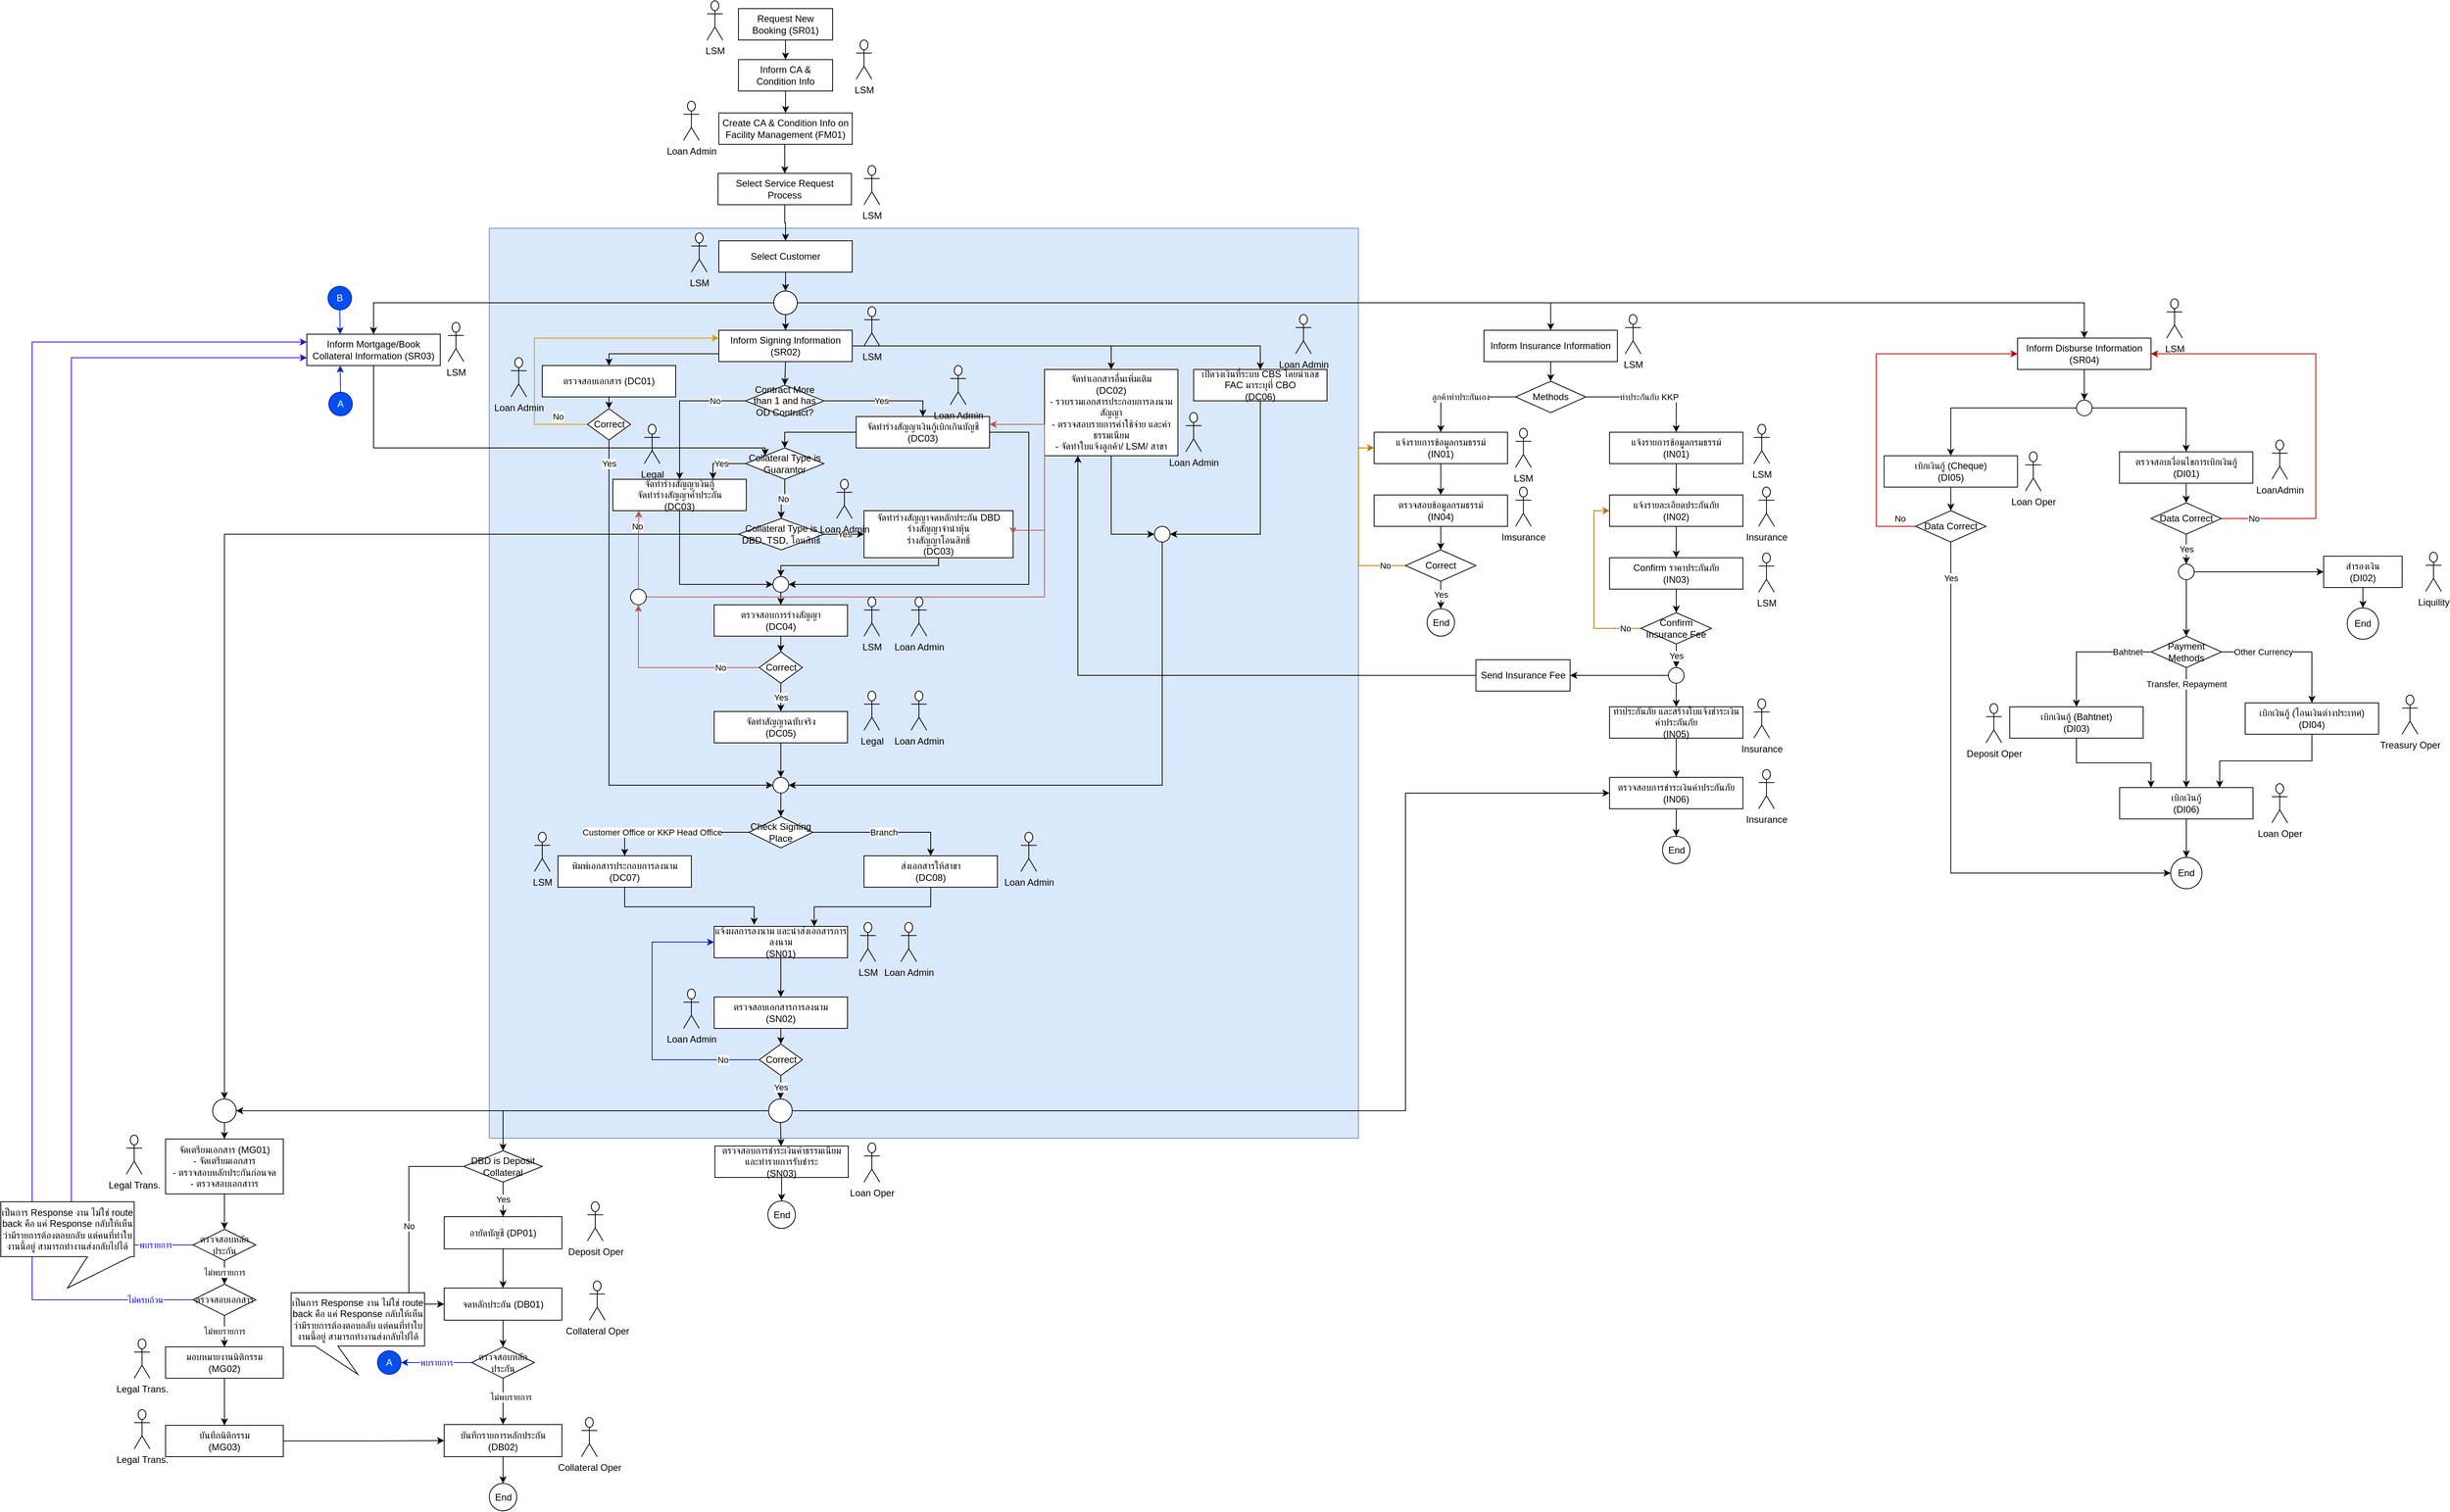 <mxfile version="15.3.8" type="github" pages="2">
  <diagram id="nfgJTV32vNodWjJnelMF" name="Overall_Flow">
    <mxGraphModel dx="1583" dy="643" grid="1" gridSize="10" guides="1" tooltips="1" connect="1" arrows="1" fold="1" page="1" pageScale="1" pageWidth="1700" pageHeight="1100" math="0" shadow="0">
      <root>
        <mxCell id="0" />
        <mxCell id="1" parent="0" />
        <mxCell id="55bMM57JJJ5cemw8qqDh-2" value="" style="rounded=0;whiteSpace=wrap;html=1;fillColor=#dae8fc;strokeColor=#6c8ebf;" parent="1" vertex="1">
          <mxGeometry x="712.5" y="290" width="1107.5" height="1160" as="geometry" />
        </mxCell>
        <mxCell id="7AwGDABtcsAdegNXrD2U-6" style="edgeStyle=orthogonalEdgeStyle;rounded=0;orthogonalLoop=1;jettySize=auto;html=1;exitX=0.5;exitY=1;exitDx=0;exitDy=0;" parent="1" source="7AwGDABtcsAdegNXrD2U-1" target="7AwGDABtcsAdegNXrD2U-4" edge="1">
          <mxGeometry relative="1" as="geometry" />
        </mxCell>
        <mxCell id="7AwGDABtcsAdegNXrD2U-1" value="Request New Booking (SR01)" style="rounded=0;whiteSpace=wrap;html=1;" parent="1" vertex="1">
          <mxGeometry x="1030" y="10" width="120" height="40" as="geometry" />
        </mxCell>
        <mxCell id="7AwGDABtcsAdegNXrD2U-2" value="LSM" style="shape=umlActor;verticalLabelPosition=bottom;verticalAlign=top;html=1;outlineConnect=0;" parent="1" vertex="1">
          <mxGeometry x="1180" y="50" width="20" height="50" as="geometry" />
        </mxCell>
        <mxCell id="7AwGDABtcsAdegNXrD2U-8" style="edgeStyle=orthogonalEdgeStyle;rounded=0;orthogonalLoop=1;jettySize=auto;html=1;exitX=0.5;exitY=1;exitDx=0;exitDy=0;" parent="1" source="7AwGDABtcsAdegNXrD2U-4" target="7AwGDABtcsAdegNXrD2U-7" edge="1">
          <mxGeometry relative="1" as="geometry">
            <mxPoint x="1090" y="118" as="sourcePoint" />
          </mxGeometry>
        </mxCell>
        <mxCell id="7AwGDABtcsAdegNXrD2U-4" value="Inform CA &amp;amp; Condition Info" style="rounded=0;whiteSpace=wrap;html=1;" parent="1" vertex="1">
          <mxGeometry x="1030" y="75" width="120" height="40" as="geometry" />
        </mxCell>
        <mxCell id="7AwGDABtcsAdegNXrD2U-5" value="LSM" style="shape=umlActor;verticalLabelPosition=bottom;verticalAlign=top;html=1;outlineConnect=0;" parent="1" vertex="1">
          <mxGeometry x="990" width="20" height="50" as="geometry" />
        </mxCell>
        <mxCell id="Omr6IOoXyE8bLIinznIM-2" style="edgeStyle=orthogonalEdgeStyle;rounded=0;orthogonalLoop=1;jettySize=auto;html=1;exitX=0.5;exitY=1;exitDx=0;exitDy=0;entryX=0.5;entryY=0;entryDx=0;entryDy=0;" edge="1" parent="1" source="7AwGDABtcsAdegNXrD2U-7" target="Omr6IOoXyE8bLIinznIM-1">
          <mxGeometry relative="1" as="geometry" />
        </mxCell>
        <mxCell id="7AwGDABtcsAdegNXrD2U-7" value="Create CA &amp;amp; Condition Info on Facility Management (FM01)" style="rounded=0;whiteSpace=wrap;html=1;" parent="1" vertex="1">
          <mxGeometry x="1005" y="143" width="170" height="40" as="geometry" />
        </mxCell>
        <mxCell id="7AwGDABtcsAdegNXrD2U-9" value="Loan Admin" style="shape=umlActor;verticalLabelPosition=bottom;verticalAlign=top;html=1;outlineConnect=0;" parent="1" vertex="1">
          <mxGeometry x="960" y="128" width="20" height="50" as="geometry" />
        </mxCell>
        <mxCell id="7AwGDABtcsAdegNXrD2U-19" style="edgeStyle=orthogonalEdgeStyle;rounded=0;orthogonalLoop=1;jettySize=auto;html=1;exitX=0.5;exitY=1;exitDx=0;exitDy=0;entryX=0.5;entryY=0;entryDx=0;entryDy=0;" parent="1" source="7AwGDABtcsAdegNXrD2U-12" target="vEQkW_stK18S3hTpbsJM-1" edge="1">
          <mxGeometry relative="1" as="geometry">
            <mxPoint x="1090" y="380" as="targetPoint" />
          </mxGeometry>
        </mxCell>
        <mxCell id="7AwGDABtcsAdegNXrD2U-12" value="Select Customer" style="rounded=0;whiteSpace=wrap;html=1;" parent="1" vertex="1">
          <mxGeometry x="1005" y="306" width="170" height="40" as="geometry" />
        </mxCell>
        <mxCell id="7AwGDABtcsAdegNXrD2U-13" value="LSM" style="shape=umlActor;verticalLabelPosition=bottom;verticalAlign=top;html=1;outlineConnect=0;" parent="1" vertex="1">
          <mxGeometry x="970" y="296" width="20" height="50" as="geometry" />
        </mxCell>
        <mxCell id="vEQkW_stK18S3hTpbsJM-70" style="edgeStyle=orthogonalEdgeStyle;rounded=0;orthogonalLoop=1;jettySize=auto;html=1;exitX=0.5;exitY=1;exitDx=0;exitDy=0;entryX=0;entryY=0;entryDx=0;entryDy=0;" parent="1" source="7AwGDABtcsAdegNXrD2U-16" target="vEQkW_stK18S3hTpbsJM-17" edge="1">
          <mxGeometry relative="1" as="geometry">
            <Array as="points">
              <mxPoint x="565" y="570" />
              <mxPoint x="1064" y="570" />
            </Array>
          </mxGeometry>
        </mxCell>
        <mxCell id="7AwGDABtcsAdegNXrD2U-16" value="Inform Mortgage/Book Collateral Information (SR03)" style="rounded=0;whiteSpace=wrap;html=1;" parent="1" vertex="1">
          <mxGeometry x="480" y="425" width="170" height="40" as="geometry" />
        </mxCell>
        <mxCell id="CeVy_4UsL-UPZ1x_O-mE-84" style="edgeStyle=orthogonalEdgeStyle;rounded=0;orthogonalLoop=1;jettySize=auto;html=1;exitX=0.5;exitY=1;exitDx=0;exitDy=0;entryX=0.5;entryY=0;entryDx=0;entryDy=0;fontColor=#000000;" parent="1" source="7AwGDABtcsAdegNXrD2U-18" target="CeVy_4UsL-UPZ1x_O-mE-88" edge="1">
          <mxGeometry relative="1" as="geometry">
            <mxPoint x="2745" y="500" as="targetPoint" />
          </mxGeometry>
        </mxCell>
        <mxCell id="7AwGDABtcsAdegNXrD2U-18" value="Inform Disburse Information (SR04)" style="rounded=0;whiteSpace=wrap;html=1;" parent="1" vertex="1">
          <mxGeometry x="2660" y="430" width="170" height="40" as="geometry" />
        </mxCell>
        <mxCell id="vEQkW_stK18S3hTpbsJM-3" style="edgeStyle=orthogonalEdgeStyle;rounded=0;orthogonalLoop=1;jettySize=auto;html=1;exitX=0;exitY=0.5;exitDx=0;exitDy=0;entryX=0.5;entryY=0;entryDx=0;entryDy=0;" parent="1" source="vEQkW_stK18S3hTpbsJM-1" target="7AwGDABtcsAdegNXrD2U-16" edge="1">
          <mxGeometry relative="1" as="geometry">
            <mxPoint x="845" y="420" as="targetPoint" />
          </mxGeometry>
        </mxCell>
        <mxCell id="vEQkW_stK18S3hTpbsJM-4" style="edgeStyle=orthogonalEdgeStyle;rounded=0;orthogonalLoop=1;jettySize=auto;html=1;exitX=1;exitY=0.5;exitDx=0;exitDy=0;" parent="1" source="vEQkW_stK18S3hTpbsJM-1" target="vEQkW_stK18S3hTpbsJM-7" edge="1">
          <mxGeometry relative="1" as="geometry">
            <mxPoint x="1315" y="410" as="targetPoint" />
          </mxGeometry>
        </mxCell>
        <mxCell id="vEQkW_stK18S3hTpbsJM-9" style="edgeStyle=orthogonalEdgeStyle;rounded=0;orthogonalLoop=1;jettySize=auto;html=1;exitX=1;exitY=0.5;exitDx=0;exitDy=0;entryX=0.5;entryY=0;entryDx=0;entryDy=0;" parent="1" source="vEQkW_stK18S3hTpbsJM-1" target="7AwGDABtcsAdegNXrD2U-18" edge="1">
          <mxGeometry relative="1" as="geometry" />
        </mxCell>
        <mxCell id="vEQkW_stK18S3hTpbsJM-1" value="" style="ellipse;whiteSpace=wrap;html=1;aspect=fixed;" parent="1" vertex="1">
          <mxGeometry x="1075" y="370" width="30" height="30" as="geometry" />
        </mxCell>
        <mxCell id="vEQkW_stK18S3hTpbsJM-6" value="" style="endArrow=classic;html=1;exitX=0.5;exitY=1;exitDx=0;exitDy=0;entryX=0.5;entryY=0;entryDx=0;entryDy=0;" parent="1" source="vEQkW_stK18S3hTpbsJM-1" target="vEQkW_stK18S3hTpbsJM-8" edge="1">
          <mxGeometry width="50" height="50" relative="1" as="geometry">
            <mxPoint x="1250" y="470" as="sourcePoint" />
            <mxPoint x="1090" y="430" as="targetPoint" />
          </mxGeometry>
        </mxCell>
        <mxCell id="CeVy_4UsL-UPZ1x_O-mE-41" style="edgeStyle=orthogonalEdgeStyle;rounded=0;orthogonalLoop=1;jettySize=auto;html=1;exitX=0.5;exitY=1;exitDx=0;exitDy=0;entryX=0.5;entryY=0;entryDx=0;entryDy=0;fontColor=#0000FF;" parent="1" source="vEQkW_stK18S3hTpbsJM-7" target="CeVy_4UsL-UPZ1x_O-mE-40" edge="1">
          <mxGeometry relative="1" as="geometry" />
        </mxCell>
        <mxCell id="vEQkW_stK18S3hTpbsJM-7" value="Inform Insurance Information" style="rounded=0;whiteSpace=wrap;html=1;" parent="1" vertex="1">
          <mxGeometry x="1980" y="420" width="170" height="40" as="geometry" />
        </mxCell>
        <mxCell id="vEQkW_stK18S3hTpbsJM-25" style="edgeStyle=orthogonalEdgeStyle;rounded=0;orthogonalLoop=1;jettySize=auto;html=1;exitX=1;exitY=0.5;exitDx=0;exitDy=0;entryX=0.5;entryY=0;entryDx=0;entryDy=0;" parent="1" source="vEQkW_stK18S3hTpbsJM-8" target="vEQkW_stK18S3hTpbsJM-12" edge="1">
          <mxGeometry relative="1" as="geometry" />
        </mxCell>
        <mxCell id="vEQkW_stK18S3hTpbsJM-32" style="edgeStyle=orthogonalEdgeStyle;rounded=0;orthogonalLoop=1;jettySize=auto;html=1;exitX=0;exitY=0.75;exitDx=0;exitDy=0;entryX=0.5;entryY=0;entryDx=0;entryDy=0;" parent="1" source="vEQkW_stK18S3hTpbsJM-8" target="vEQkW_stK18S3hTpbsJM-10" edge="1">
          <mxGeometry relative="1" as="geometry">
            <Array as="points">
              <mxPoint x="865" y="450" />
            </Array>
          </mxGeometry>
        </mxCell>
        <mxCell id="vEQkW_stK18S3hTpbsJM-55" style="edgeStyle=orthogonalEdgeStyle;rounded=0;orthogonalLoop=1;jettySize=auto;html=1;exitX=1;exitY=0.5;exitDx=0;exitDy=0;entryX=0.5;entryY=0;entryDx=0;entryDy=0;" parent="1" source="vEQkW_stK18S3hTpbsJM-8" target="vEQkW_stK18S3hTpbsJM-54" edge="1">
          <mxGeometry relative="1" as="geometry" />
        </mxCell>
        <mxCell id="vEQkW_stK18S3hTpbsJM-8" value="Inform Signing Information (SR02)" style="rounded=0;whiteSpace=wrap;html=1;" parent="1" vertex="1">
          <mxGeometry x="1005" y="420" width="170" height="40" as="geometry" />
        </mxCell>
        <mxCell id="vEQkW_stK18S3hTpbsJM-10" value="ตรวจสอบเอกสาร (DC01)" style="rounded=0;whiteSpace=wrap;html=1;" parent="1" vertex="1">
          <mxGeometry x="780" y="465" width="170" height="40" as="geometry" />
        </mxCell>
        <mxCell id="vEQkW_stK18S3hTpbsJM-41" style="edgeStyle=orthogonalEdgeStyle;rounded=0;orthogonalLoop=1;jettySize=auto;html=1;exitX=0.5;exitY=1;exitDx=0;exitDy=0;entryX=0.5;entryY=0;entryDx=0;entryDy=0;" parent="1" source="vEQkW_stK18S3hTpbsJM-11" target="vEQkW_stK18S3hTpbsJM-40" edge="1">
          <mxGeometry relative="1" as="geometry">
            <Array as="points">
              <mxPoint x="1285" y="720" />
              <mxPoint x="1084" y="720" />
            </Array>
          </mxGeometry>
        </mxCell>
        <mxCell id="vEQkW_stK18S3hTpbsJM-11" value="จัดทำร่างสัญญาจดหลักประกัน DBD&lt;br&gt;ร่างสัญญาจำนำหุ้น&lt;br&gt;ร่างสัญญาโอนสิทธิ์&lt;br&gt;(DC03)" style="rounded=0;whiteSpace=wrap;html=1;" parent="1" vertex="1">
          <mxGeometry x="1190" y="650" width="190" height="60" as="geometry" />
        </mxCell>
        <mxCell id="vEQkW_stK18S3hTpbsJM-61" style="edgeStyle=orthogonalEdgeStyle;rounded=0;orthogonalLoop=1;jettySize=auto;html=1;exitX=0.5;exitY=1;exitDx=0;exitDy=0;entryX=0;entryY=0.5;entryDx=0;entryDy=0;" parent="1" source="vEQkW_stK18S3hTpbsJM-12" target="vEQkW_stK18S3hTpbsJM-60" edge="1">
          <mxGeometry relative="1" as="geometry" />
        </mxCell>
        <mxCell id="vEQkW_stK18S3hTpbsJM-12" value="จัดทำเอกสารอื่นเพิ่มเติม&lt;br&gt;(DC02)&lt;br&gt;&lt;div&gt;- รวบรวมเอกสารประกอบการลงนามสัญญา&lt;/div&gt;&lt;div&gt;- ตรวจสอบรายการค่าใช้จ่าย และค่าธรรมเนียม&lt;/div&gt;&lt;div&gt;- จัดทำใบแจ้งลูกค้า/ LSM/ สาขา&lt;/div&gt;" style="rounded=0;whiteSpace=wrap;html=1;" parent="1" vertex="1">
          <mxGeometry x="1420" y="470" width="170" height="110" as="geometry" />
        </mxCell>
        <mxCell id="vEQkW_stK18S3hTpbsJM-42" style="edgeStyle=orthogonalEdgeStyle;rounded=0;orthogonalLoop=1;jettySize=auto;html=1;exitX=0.5;exitY=1;exitDx=0;exitDy=0;entryX=0;entryY=0.5;entryDx=0;entryDy=0;" parent="1" source="vEQkW_stK18S3hTpbsJM-13" target="vEQkW_stK18S3hTpbsJM-40" edge="1">
          <mxGeometry relative="1" as="geometry" />
        </mxCell>
        <mxCell id="vEQkW_stK18S3hTpbsJM-13" value="จัดทำร่างสัญญาเงินกู้&lt;br&gt;จัดทำร่างสัญญาค้ำประกัน&lt;br&gt;(DC03)" style="rounded=0;whiteSpace=wrap;html=1;" parent="1" vertex="1">
          <mxGeometry x="870" y="610" width="170" height="40" as="geometry" />
        </mxCell>
        <mxCell id="vEQkW_stK18S3hTpbsJM-18" value="No" style="edgeStyle=orthogonalEdgeStyle;rounded=0;orthogonalLoop=1;jettySize=auto;html=1;exitX=0;exitY=0.5;exitDx=0;exitDy=0;entryX=0.5;entryY=0;entryDx=0;entryDy=0;" parent="1" source="vEQkW_stK18S3hTpbsJM-14" target="vEQkW_stK18S3hTpbsJM-13" edge="1">
          <mxGeometry x="-0.576" relative="1" as="geometry">
            <mxPoint as="offset" />
          </mxGeometry>
        </mxCell>
        <mxCell id="vEQkW_stK18S3hTpbsJM-19" value="" style="edgeStyle=orthogonalEdgeStyle;rounded=0;orthogonalLoop=1;jettySize=auto;html=1;exitX=0;exitY=0.5;exitDx=0;exitDy=0;entryX=0.5;entryY=0;entryDx=0;entryDy=0;" parent="1" source="vEQkW_stK18S3hTpbsJM-23" target="vEQkW_stK18S3hTpbsJM-17" edge="1">
          <mxGeometry relative="1" as="geometry" />
        </mxCell>
        <mxCell id="vEQkW_stK18S3hTpbsJM-22" value="Yes" style="edgeStyle=orthogonalEdgeStyle;rounded=0;orthogonalLoop=1;jettySize=auto;html=1;exitX=1;exitY=0.5;exitDx=0;exitDy=0;entryX=0.5;entryY=0;entryDx=0;entryDy=0;" parent="1" source="vEQkW_stK18S3hTpbsJM-14" target="vEQkW_stK18S3hTpbsJM-23" edge="1">
          <mxGeometry relative="1" as="geometry">
            <mxPoint x="1255" y="560" as="targetPoint" />
          </mxGeometry>
        </mxCell>
        <mxCell id="vEQkW_stK18S3hTpbsJM-14" value="&lt;span&gt;Contract More than 1 and has OD Contract?&lt;/span&gt;" style="rhombus;whiteSpace=wrap;html=1;" parent="1" vertex="1">
          <mxGeometry x="1039" y="490" width="100" height="40" as="geometry" />
        </mxCell>
        <mxCell id="vEQkW_stK18S3hTpbsJM-15" value="" style="endArrow=classic;html=1;exitX=0.5;exitY=1;exitDx=0;exitDy=0;entryX=0.5;entryY=0;entryDx=0;entryDy=0;" parent="1" source="vEQkW_stK18S3hTpbsJM-8" target="vEQkW_stK18S3hTpbsJM-14" edge="1">
          <mxGeometry width="50" height="50" relative="1" as="geometry">
            <mxPoint x="1090" y="580" as="sourcePoint" />
            <mxPoint x="1140" y="530" as="targetPoint" />
          </mxGeometry>
        </mxCell>
        <mxCell id="vEQkW_stK18S3hTpbsJM-20" value="Yes" style="edgeStyle=orthogonalEdgeStyle;rounded=0;orthogonalLoop=1;jettySize=auto;html=1;exitX=0;exitY=0.5;exitDx=0;exitDy=0;entryX=0.75;entryY=0;entryDx=0;entryDy=0;" parent="1" source="vEQkW_stK18S3hTpbsJM-17" target="vEQkW_stK18S3hTpbsJM-13" edge="1">
          <mxGeometry relative="1" as="geometry" />
        </mxCell>
        <mxCell id="vEQkW_stK18S3hTpbsJM-27" value="No" style="edgeStyle=orthogonalEdgeStyle;rounded=0;orthogonalLoop=1;jettySize=auto;html=1;exitX=0.5;exitY=1;exitDx=0;exitDy=0;" parent="1" source="vEQkW_stK18S3hTpbsJM-17" target="vEQkW_stK18S3hTpbsJM-21" edge="1">
          <mxGeometry relative="1" as="geometry" />
        </mxCell>
        <mxCell id="vEQkW_stK18S3hTpbsJM-17" value="Collateral Type is&lt;br&gt;Guarantor" style="rhombus;whiteSpace=wrap;html=1;" parent="1" vertex="1">
          <mxGeometry x="1039" y="570" width="100" height="40" as="geometry" />
        </mxCell>
        <mxCell id="vEQkW_stK18S3hTpbsJM-29" value="No" style="edgeStyle=orthogonalEdgeStyle;rounded=0;orthogonalLoop=1;jettySize=auto;html=1;exitX=0;exitY=0.5;exitDx=0;exitDy=0;entryX=0.5;entryY=0;entryDx=0;entryDy=0;" parent="1" source="vEQkW_stK18S3hTpbsJM-21" target="vEQkW_stK18S3hTpbsJM-115" edge="1">
          <mxGeometry x="-0.812" y="-10" relative="1" as="geometry">
            <mxPoint x="730" y="680" as="targetPoint" />
            <mxPoint as="offset" />
          </mxGeometry>
        </mxCell>
        <mxCell id="vEQkW_stK18S3hTpbsJM-21" value="Collateral Type is&lt;br&gt;DBD, TSD, โอนสิทธิ์" style="rhombus;whiteSpace=wrap;html=1;" parent="1" vertex="1">
          <mxGeometry x="1030" y="660" width="109" height="40" as="geometry" />
        </mxCell>
        <mxCell id="vEQkW_stK18S3hTpbsJM-39" style="edgeStyle=orthogonalEdgeStyle;rounded=0;orthogonalLoop=1;jettySize=auto;html=1;exitX=1;exitY=0.5;exitDx=0;exitDy=0;entryX=1;entryY=0.5;entryDx=0;entryDy=0;" parent="1" source="vEQkW_stK18S3hTpbsJM-23" target="vEQkW_stK18S3hTpbsJM-40" edge="1">
          <mxGeometry relative="1" as="geometry">
            <mxPoint x="1380" y="790" as="targetPoint" />
            <Array as="points">
              <mxPoint x="1400" y="550" />
              <mxPoint x="1400" y="744" />
            </Array>
          </mxGeometry>
        </mxCell>
        <mxCell id="vEQkW_stK18S3hTpbsJM-23" value="จัดทำร่างสัญญาเงินกู้เบิกเกินบัญชี&lt;br&gt;(DC03)" style="rounded=0;whiteSpace=wrap;html=1;" parent="1" vertex="1">
          <mxGeometry x="1180" y="530" width="170" height="40" as="geometry" />
        </mxCell>
        <mxCell id="vEQkW_stK18S3hTpbsJM-28" value="Yes" style="endArrow=classic;html=1;exitX=1;exitY=0.5;exitDx=0;exitDy=0;entryX=0;entryY=0.5;entryDx=0;entryDy=0;" parent="1" source="vEQkW_stK18S3hTpbsJM-21" target="vEQkW_stK18S3hTpbsJM-11" edge="1">
          <mxGeometry width="50" height="50" relative="1" as="geometry">
            <mxPoint x="1090" y="570" as="sourcePoint" />
            <mxPoint x="1140" y="520" as="targetPoint" />
          </mxGeometry>
        </mxCell>
        <mxCell id="CeVy_4UsL-UPZ1x_O-mE-2" style="edgeStyle=orthogonalEdgeStyle;rounded=0;orthogonalLoop=1;jettySize=auto;html=1;exitX=0.5;exitY=1;exitDx=0;exitDy=0;entryX=0.5;entryY=0;entryDx=0;entryDy=0;" parent="1" source="vEQkW_stK18S3hTpbsJM-30" target="vEQkW_stK18S3hTpbsJM-117" edge="1">
          <mxGeometry relative="1" as="geometry" />
        </mxCell>
        <mxCell id="vEQkW_stK18S3hTpbsJM-30" value="จัดเตรียมเอกสาร&amp;nbsp;(MG01)&lt;br&gt;- จัดเตรียมเอกสาร&lt;br&gt;- ตรวจสอบหลักประกันก่อนจด&lt;br&gt;- ตรวจสอบเอกสาาร" style="rounded=0;whiteSpace=wrap;html=1;" parent="1" vertex="1">
          <mxGeometry x="300" y="1451" width="150" height="70" as="geometry" />
        </mxCell>
        <mxCell id="vEQkW_stK18S3hTpbsJM-36" value="No" style="edgeStyle=orthogonalEdgeStyle;rounded=0;orthogonalLoop=1;jettySize=auto;html=1;exitX=0;exitY=0.5;exitDx=0;exitDy=0;entryX=0;entryY=0.25;entryDx=0;entryDy=0;fillColor=#ffe6cc;strokeColor=#d79b00;" parent="1" source="vEQkW_stK18S3hTpbsJM-33" target="vEQkW_stK18S3hTpbsJM-8" edge="1">
          <mxGeometry x="-0.818" y="-10" relative="1" as="geometry">
            <Array as="points">
              <mxPoint x="770" y="540" />
              <mxPoint x="770" y="430" />
            </Array>
            <mxPoint as="offset" />
          </mxGeometry>
        </mxCell>
        <mxCell id="vEQkW_stK18S3hTpbsJM-37" value="Yes" style="edgeStyle=orthogonalEdgeStyle;rounded=0;orthogonalLoop=1;jettySize=auto;html=1;exitX=0.5;exitY=1;exitDx=0;exitDy=0;entryX=0;entryY=0.5;entryDx=0;entryDy=0;" parent="1" source="vEQkW_stK18S3hTpbsJM-33" target="vEQkW_stK18S3hTpbsJM-59" edge="1">
          <mxGeometry x="-0.908" relative="1" as="geometry">
            <mxPoint x="820" y="620" as="targetPoint" />
            <mxPoint as="offset" />
          </mxGeometry>
        </mxCell>
        <mxCell id="vEQkW_stK18S3hTpbsJM-33" value="Correct" style="rhombus;whiteSpace=wrap;html=1;" parent="1" vertex="1">
          <mxGeometry x="837.5" y="520" width="55" height="40" as="geometry" />
        </mxCell>
        <mxCell id="vEQkW_stK18S3hTpbsJM-34" value="" style="endArrow=classic;html=1;exitX=0.5;exitY=1;exitDx=0;exitDy=0;" parent="1" source="vEQkW_stK18S3hTpbsJM-10" target="vEQkW_stK18S3hTpbsJM-33" edge="1">
          <mxGeometry width="50" height="50" relative="1" as="geometry">
            <mxPoint x="730" y="620" as="sourcePoint" />
            <mxPoint x="780" y="570" as="targetPoint" />
          </mxGeometry>
        </mxCell>
        <mxCell id="vEQkW_stK18S3hTpbsJM-40" value="" style="ellipse;whiteSpace=wrap;html=1;aspect=fixed;" parent="1" vertex="1">
          <mxGeometry x="1074" y="734" width="20" height="20" as="geometry" />
        </mxCell>
        <mxCell id="vEQkW_stK18S3hTpbsJM-43" value="ตรวจสอบการร่างสัญญา&lt;br&gt;(DC04)" style="rounded=0;whiteSpace=wrap;html=1;" parent="1" vertex="1">
          <mxGeometry x="999" y="770" width="170" height="40" as="geometry" />
        </mxCell>
        <mxCell id="vEQkW_stK18S3hTpbsJM-45" value="" style="endArrow=classic;html=1;exitX=0.5;exitY=1;exitDx=0;exitDy=0;entryX=0.5;entryY=0;entryDx=0;entryDy=0;" parent="1" source="vEQkW_stK18S3hTpbsJM-40" target="vEQkW_stK18S3hTpbsJM-43" edge="1">
          <mxGeometry width="50" height="50" relative="1" as="geometry">
            <mxPoint x="900" y="820" as="sourcePoint" />
            <mxPoint x="950" y="770" as="targetPoint" />
          </mxGeometry>
        </mxCell>
        <mxCell id="vEQkW_stK18S3hTpbsJM-48" value="No" style="edgeStyle=orthogonalEdgeStyle;rounded=0;orthogonalLoop=1;jettySize=auto;html=1;exitX=0;exitY=0.5;exitDx=0;exitDy=0;entryX=0.5;entryY=1;entryDx=0;entryDy=0;fillColor=#f8cecc;strokeColor=#b85450;" parent="1" source="vEQkW_stK18S3hTpbsJM-46" target="vEQkW_stK18S3hTpbsJM-49" edge="1">
          <mxGeometry x="-0.576" relative="1" as="geometry">
            <mxPoint x="900" y="780" as="targetPoint" />
            <mxPoint x="1056.5" y="851" as="sourcePoint" />
            <mxPoint as="offset" />
          </mxGeometry>
        </mxCell>
        <mxCell id="vEQkW_stK18S3hTpbsJM-46" value="Correct" style="rhombus;whiteSpace=wrap;html=1;" parent="1" vertex="1">
          <mxGeometry x="1056.5" y="830" width="55" height="40" as="geometry" />
        </mxCell>
        <mxCell id="vEQkW_stK18S3hTpbsJM-47" value="" style="endArrow=classic;html=1;exitX=0.5;exitY=1;exitDx=0;exitDy=0;entryX=0.5;entryY=0;entryDx=0;entryDy=0;" parent="1" source="vEQkW_stK18S3hTpbsJM-43" target="vEQkW_stK18S3hTpbsJM-46" edge="1">
          <mxGeometry width="50" height="50" relative="1" as="geometry">
            <mxPoint x="890" y="820" as="sourcePoint" />
            <mxPoint x="940" y="770" as="targetPoint" />
          </mxGeometry>
        </mxCell>
        <mxCell id="vEQkW_stK18S3hTpbsJM-51" style="edgeStyle=orthogonalEdgeStyle;rounded=0;orthogonalLoop=1;jettySize=auto;html=1;exitX=0.5;exitY=0;exitDx=0;exitDy=0;entryX=0.194;entryY=1;entryDx=0;entryDy=0;entryPerimeter=0;fillColor=#f8cecc;strokeColor=#b85450;" parent="1" source="vEQkW_stK18S3hTpbsJM-49" target="vEQkW_stK18S3hTpbsJM-13" edge="1">
          <mxGeometry relative="1" as="geometry" />
        </mxCell>
        <mxCell id="vEQkW_stK18S3hTpbsJM-52" style="edgeStyle=orthogonalEdgeStyle;rounded=0;orthogonalLoop=1;jettySize=auto;html=1;exitX=1;exitY=0.5;exitDx=0;exitDy=0;entryX=1;entryY=0.25;entryDx=0;entryDy=0;fillColor=#f8cecc;strokeColor=#b85450;" parent="1" source="vEQkW_stK18S3hTpbsJM-49" target="vEQkW_stK18S3hTpbsJM-23" edge="1">
          <mxGeometry relative="1" as="geometry">
            <Array as="points">
              <mxPoint x="1420" y="760" />
              <mxPoint x="1420" y="540" />
            </Array>
          </mxGeometry>
        </mxCell>
        <mxCell id="vEQkW_stK18S3hTpbsJM-53" style="edgeStyle=orthogonalEdgeStyle;rounded=0;orthogonalLoop=1;jettySize=auto;html=1;exitX=1;exitY=0.5;exitDx=0;exitDy=0;entryX=1;entryY=0.5;entryDx=0;entryDy=0;fillColor=#f8cecc;strokeColor=#b85450;" parent="1" source="vEQkW_stK18S3hTpbsJM-49" target="vEQkW_stK18S3hTpbsJM-11" edge="1">
          <mxGeometry relative="1" as="geometry">
            <Array as="points">
              <mxPoint x="1420" y="760" />
              <mxPoint x="1420" y="675" />
            </Array>
          </mxGeometry>
        </mxCell>
        <mxCell id="vEQkW_stK18S3hTpbsJM-49" value="" style="ellipse;whiteSpace=wrap;html=1;aspect=fixed;" parent="1" vertex="1">
          <mxGeometry x="892.5" y="750" width="20" height="20" as="geometry" />
        </mxCell>
        <mxCell id="vEQkW_stK18S3hTpbsJM-62" style="edgeStyle=orthogonalEdgeStyle;rounded=0;orthogonalLoop=1;jettySize=auto;html=1;exitX=0.5;exitY=1;exitDx=0;exitDy=0;entryX=1;entryY=0.5;entryDx=0;entryDy=0;" parent="1" source="vEQkW_stK18S3hTpbsJM-54" target="vEQkW_stK18S3hTpbsJM-60" edge="1">
          <mxGeometry relative="1" as="geometry" />
        </mxCell>
        <mxCell id="vEQkW_stK18S3hTpbsJM-54" value="เปิดวงเงินที่ระบบ CBS โดยนำเลข FAC มาระบุที่ CBO&lt;br&gt;(DC06)" style="rounded=0;whiteSpace=wrap;html=1;" parent="1" vertex="1">
          <mxGeometry x="1610" y="470" width="170" height="40" as="geometry" />
        </mxCell>
        <mxCell id="vEQkW_stK18S3hTpbsJM-58" style="edgeStyle=orthogonalEdgeStyle;rounded=0;orthogonalLoop=1;jettySize=auto;html=1;exitX=0.5;exitY=1;exitDx=0;exitDy=0;entryX=0.5;entryY=0;entryDx=0;entryDy=0;" parent="1" source="vEQkW_stK18S3hTpbsJM-56" target="vEQkW_stK18S3hTpbsJM-59" edge="1">
          <mxGeometry relative="1" as="geometry">
            <mxPoint x="1084" y="990" as="targetPoint" />
          </mxGeometry>
        </mxCell>
        <mxCell id="vEQkW_stK18S3hTpbsJM-56" value="จัดทำสัญญาฉบับจริง&lt;br&gt;(DC05)" style="rounded=0;whiteSpace=wrap;html=1;" parent="1" vertex="1">
          <mxGeometry x="999" y="906" width="170" height="40" as="geometry" />
        </mxCell>
        <mxCell id="vEQkW_stK18S3hTpbsJM-57" value="Yes" style="endArrow=classic;html=1;exitX=0.5;exitY=1;exitDx=0;exitDy=0;" parent="1" source="vEQkW_stK18S3hTpbsJM-46" target="vEQkW_stK18S3hTpbsJM-56" edge="1">
          <mxGeometry width="50" height="50" relative="1" as="geometry">
            <mxPoint x="1240" y="890" as="sourcePoint" />
            <mxPoint x="1290" y="840" as="targetPoint" />
          </mxGeometry>
        </mxCell>
        <mxCell id="vEQkW_stK18S3hTpbsJM-65" style="edgeStyle=orthogonalEdgeStyle;rounded=0;orthogonalLoop=1;jettySize=auto;html=1;exitX=0.5;exitY=1;exitDx=0;exitDy=0;" parent="1" source="vEQkW_stK18S3hTpbsJM-59" target="vEQkW_stK18S3hTpbsJM-64" edge="1">
          <mxGeometry relative="1" as="geometry" />
        </mxCell>
        <mxCell id="vEQkW_stK18S3hTpbsJM-59" value="" style="ellipse;whiteSpace=wrap;html=1;aspect=fixed;" parent="1" vertex="1">
          <mxGeometry x="1074" y="990" width="20" height="20" as="geometry" />
        </mxCell>
        <mxCell id="vEQkW_stK18S3hTpbsJM-63" style="edgeStyle=orthogonalEdgeStyle;rounded=0;orthogonalLoop=1;jettySize=auto;html=1;exitX=0.5;exitY=1;exitDx=0;exitDy=0;entryX=1;entryY=0.5;entryDx=0;entryDy=0;" parent="1" source="vEQkW_stK18S3hTpbsJM-60" target="vEQkW_stK18S3hTpbsJM-59" edge="1">
          <mxGeometry relative="1" as="geometry" />
        </mxCell>
        <mxCell id="vEQkW_stK18S3hTpbsJM-60" value="" style="ellipse;whiteSpace=wrap;html=1;aspect=fixed;" parent="1" vertex="1">
          <mxGeometry x="1560" y="670" width="20" height="20" as="geometry" />
        </mxCell>
        <mxCell id="vEQkW_stK18S3hTpbsJM-84" value="Customer Office or KKP Head Office" style="edgeStyle=orthogonalEdgeStyle;rounded=0;orthogonalLoop=1;jettySize=auto;html=1;exitX=0;exitY=0.5;exitDx=0;exitDy=0;entryX=0.5;entryY=0;entryDx=0;entryDy=0;" parent="1" source="vEQkW_stK18S3hTpbsJM-64" target="vEQkW_stK18S3hTpbsJM-82" edge="1">
          <mxGeometry x="0.309" relative="1" as="geometry">
            <mxPoint as="offset" />
          </mxGeometry>
        </mxCell>
        <mxCell id="vEQkW_stK18S3hTpbsJM-85" value="Branch" style="edgeStyle=orthogonalEdgeStyle;rounded=0;orthogonalLoop=1;jettySize=auto;html=1;exitX=1;exitY=0.5;exitDx=0;exitDy=0;entryX=0.5;entryY=0;entryDx=0;entryDy=0;" parent="1" source="vEQkW_stK18S3hTpbsJM-64" target="vEQkW_stK18S3hTpbsJM-83" edge="1">
          <mxGeometry relative="1" as="geometry" />
        </mxCell>
        <mxCell id="vEQkW_stK18S3hTpbsJM-64" value="Check Signing Place" style="rhombus;whiteSpace=wrap;html=1;" parent="1" vertex="1">
          <mxGeometry x="1043.25" y="1040" width="81.5" height="40" as="geometry" />
        </mxCell>
        <mxCell id="vEQkW_stK18S3hTpbsJM-66" value="LSM" style="shape=umlActor;verticalLabelPosition=bottom;verticalAlign=top;html=1;outlineConnect=0;" parent="1" vertex="1">
          <mxGeometry x="660" y="410" width="20" height="50" as="geometry" />
        </mxCell>
        <mxCell id="vEQkW_stK18S3hTpbsJM-67" value="LSM" style="shape=umlActor;verticalLabelPosition=bottom;verticalAlign=top;html=1;outlineConnect=0;" parent="1" vertex="1">
          <mxGeometry x="1190" y="390" width="20" height="50" as="geometry" />
        </mxCell>
        <mxCell id="vEQkW_stK18S3hTpbsJM-68" value="LSM" style="shape=umlActor;verticalLabelPosition=bottom;verticalAlign=top;html=1;outlineConnect=0;" parent="1" vertex="1">
          <mxGeometry x="2160" y="400" width="20" height="50" as="geometry" />
        </mxCell>
        <mxCell id="vEQkW_stK18S3hTpbsJM-69" value="LSM" style="shape=umlActor;verticalLabelPosition=bottom;verticalAlign=top;html=1;outlineConnect=0;" parent="1" vertex="1">
          <mxGeometry x="2850" y="380" width="20" height="50" as="geometry" />
        </mxCell>
        <mxCell id="vEQkW_stK18S3hTpbsJM-71" value="Loan Admin" style="shape=umlActor;verticalLabelPosition=bottom;verticalAlign=top;html=1;outlineConnect=0;" parent="1" vertex="1">
          <mxGeometry x="740" y="455" width="20" height="50" as="geometry" />
        </mxCell>
        <mxCell id="vEQkW_stK18S3hTpbsJM-72" value="Loan Admin" style="shape=umlActor;verticalLabelPosition=bottom;verticalAlign=top;html=1;outlineConnect=0;" parent="1" vertex="1">
          <mxGeometry x="1300" y="465" width="20" height="50" as="geometry" />
        </mxCell>
        <mxCell id="vEQkW_stK18S3hTpbsJM-74" value="Loan Admin" style="shape=umlActor;verticalLabelPosition=bottom;verticalAlign=top;html=1;outlineConnect=0;" parent="1" vertex="1">
          <mxGeometry x="1600" y="525" width="20" height="50" as="geometry" />
        </mxCell>
        <mxCell id="vEQkW_stK18S3hTpbsJM-75" value="Loan Admin" style="shape=umlActor;verticalLabelPosition=bottom;verticalAlign=top;html=1;outlineConnect=0;" parent="1" vertex="1">
          <mxGeometry x="1740" y="400" width="20" height="50" as="geometry" />
        </mxCell>
        <mxCell id="vEQkW_stK18S3hTpbsJM-76" value="Loan Admin" style="shape=umlActor;verticalLabelPosition=bottom;verticalAlign=top;html=1;outlineConnect=0;" parent="1" vertex="1">
          <mxGeometry x="1155" y="610" width="20" height="50" as="geometry" />
        </mxCell>
        <mxCell id="vEQkW_stK18S3hTpbsJM-77" value="Legal" style="shape=umlActor;verticalLabelPosition=bottom;verticalAlign=top;html=1;outlineConnect=0;" parent="1" vertex="1">
          <mxGeometry x="910" y="540" width="20" height="50" as="geometry" />
        </mxCell>
        <mxCell id="vEQkW_stK18S3hTpbsJM-78" value="LSM" style="shape=umlActor;verticalLabelPosition=bottom;verticalAlign=top;html=1;outlineConnect=0;" parent="1" vertex="1">
          <mxGeometry x="1190" y="760" width="20" height="50" as="geometry" />
        </mxCell>
        <mxCell id="vEQkW_stK18S3hTpbsJM-80" value="Legal" style="shape=umlActor;verticalLabelPosition=bottom;verticalAlign=top;html=1;outlineConnect=0;" parent="1" vertex="1">
          <mxGeometry x="1190" y="880" width="20" height="50" as="geometry" />
        </mxCell>
        <mxCell id="vEQkW_stK18S3hTpbsJM-81" value="Loan Admin" style="shape=umlActor;verticalLabelPosition=bottom;verticalAlign=top;html=1;outlineConnect=0;" parent="1" vertex="1">
          <mxGeometry x="1250" y="880" width="20" height="50" as="geometry" />
        </mxCell>
        <mxCell id="vEQkW_stK18S3hTpbsJM-91" style="edgeStyle=orthogonalEdgeStyle;rounded=0;orthogonalLoop=1;jettySize=auto;html=1;exitX=0.5;exitY=1;exitDx=0;exitDy=0;entryX=0.3;entryY=-0.05;entryDx=0;entryDy=0;entryPerimeter=0;" parent="1" source="vEQkW_stK18S3hTpbsJM-82" target="vEQkW_stK18S3hTpbsJM-86" edge="1">
          <mxGeometry relative="1" as="geometry" />
        </mxCell>
        <mxCell id="vEQkW_stK18S3hTpbsJM-82" value="พิมพ์เอกสารประกอบการลงนาม&lt;br&gt;(DC07)" style="rounded=0;whiteSpace=wrap;html=1;" parent="1" vertex="1">
          <mxGeometry x="800" y="1090" width="170" height="40" as="geometry" />
        </mxCell>
        <mxCell id="vEQkW_stK18S3hTpbsJM-92" style="edgeStyle=orthogonalEdgeStyle;rounded=0;orthogonalLoop=1;jettySize=auto;html=1;exitX=0.5;exitY=1;exitDx=0;exitDy=0;entryX=0.75;entryY=0;entryDx=0;entryDy=0;" parent="1" source="vEQkW_stK18S3hTpbsJM-83" target="vEQkW_stK18S3hTpbsJM-86" edge="1">
          <mxGeometry relative="1" as="geometry" />
        </mxCell>
        <mxCell id="vEQkW_stK18S3hTpbsJM-83" value="ส่งเอกสารให้สาขา&lt;br&gt;(DC08)" style="rounded=0;whiteSpace=wrap;html=1;" parent="1" vertex="1">
          <mxGeometry x="1190" y="1090" width="170" height="40" as="geometry" />
        </mxCell>
        <mxCell id="vEQkW_stK18S3hTpbsJM-97" style="edgeStyle=orthogonalEdgeStyle;rounded=0;orthogonalLoop=1;jettySize=auto;html=1;exitX=0.5;exitY=1;exitDx=0;exitDy=0;entryX=0.5;entryY=0;entryDx=0;entryDy=0;" parent="1" source="vEQkW_stK18S3hTpbsJM-86" target="vEQkW_stK18S3hTpbsJM-96" edge="1">
          <mxGeometry relative="1" as="geometry" />
        </mxCell>
        <mxCell id="vEQkW_stK18S3hTpbsJM-86" value="แจ้งผลการลงนาม และนำส่งเอกสารการลงนาม&lt;br&gt;(SN01)" style="rounded=0;whiteSpace=wrap;html=1;" parent="1" vertex="1">
          <mxGeometry x="999" y="1180" width="170" height="40" as="geometry" />
        </mxCell>
        <mxCell id="vEQkW_stK18S3hTpbsJM-89" value="LSM" style="shape=umlActor;verticalLabelPosition=bottom;verticalAlign=top;html=1;outlineConnect=0;" parent="1" vertex="1">
          <mxGeometry x="770" y="1060" width="20" height="50" as="geometry" />
        </mxCell>
        <mxCell id="vEQkW_stK18S3hTpbsJM-90" value="Loan Admin" style="shape=umlActor;verticalLabelPosition=bottom;verticalAlign=top;html=1;outlineConnect=0;" parent="1" vertex="1">
          <mxGeometry x="1390" y="1060" width="20" height="50" as="geometry" />
        </mxCell>
        <mxCell id="vEQkW_stK18S3hTpbsJM-93" value="LSM" style="shape=umlActor;verticalLabelPosition=bottom;verticalAlign=top;html=1;outlineConnect=0;" parent="1" vertex="1">
          <mxGeometry x="1185" y="1175" width="20" height="50" as="geometry" />
        </mxCell>
        <mxCell id="vEQkW_stK18S3hTpbsJM-94" value="Loan Admin" style="shape=umlActor;verticalLabelPosition=bottom;verticalAlign=top;html=1;outlineConnect=0;" parent="1" vertex="1">
          <mxGeometry x="1237" y="1175" width="20" height="50" as="geometry" />
        </mxCell>
        <mxCell id="vEQkW_stK18S3hTpbsJM-101" style="edgeStyle=orthogonalEdgeStyle;rounded=0;orthogonalLoop=1;jettySize=auto;html=1;exitX=0.5;exitY=1;exitDx=0;exitDy=0;entryX=0.5;entryY=0;entryDx=0;entryDy=0;" parent="1" source="vEQkW_stK18S3hTpbsJM-96" target="vEQkW_stK18S3hTpbsJM-100" edge="1">
          <mxGeometry relative="1" as="geometry" />
        </mxCell>
        <mxCell id="vEQkW_stK18S3hTpbsJM-96" value="ตรวจสอบเอกสารการลงนาม&lt;br&gt;(SN02)" style="rounded=0;whiteSpace=wrap;html=1;" parent="1" vertex="1">
          <mxGeometry x="999" y="1270" width="170" height="40" as="geometry" />
        </mxCell>
        <mxCell id="vEQkW_stK18S3hTpbsJM-98" value="Loan Admin" style="shape=umlActor;verticalLabelPosition=bottom;verticalAlign=top;html=1;outlineConnect=0;" parent="1" vertex="1">
          <mxGeometry x="960" y="1260" width="20" height="50" as="geometry" />
        </mxCell>
        <mxCell id="vEQkW_stK18S3hTpbsJM-107" style="edgeStyle=orthogonalEdgeStyle;rounded=0;orthogonalLoop=1;jettySize=auto;html=1;exitX=0.5;exitY=1;exitDx=0;exitDy=0;entryX=0.5;entryY=0;entryDx=0;entryDy=0;" parent="1" source="vEQkW_stK18S3hTpbsJM-99" target="vEQkW_stK18S3hTpbsJM-106" edge="1">
          <mxGeometry relative="1" as="geometry" />
        </mxCell>
        <mxCell id="vEQkW_stK18S3hTpbsJM-99" value="ตรวจสอบการชำระเงินค่าธรรมเนียม และทำรายการรับชำระ&lt;br&gt;(SN03)" style="rounded=0;whiteSpace=wrap;html=1;" parent="1" vertex="1">
          <mxGeometry x="1000" y="1460" width="170" height="40" as="geometry" />
        </mxCell>
        <mxCell id="vEQkW_stK18S3hTpbsJM-102" value="No" style="edgeStyle=orthogonalEdgeStyle;rounded=0;orthogonalLoop=1;jettySize=auto;html=1;exitX=0;exitY=0.5;exitDx=0;exitDy=0;entryX=0;entryY=0.5;entryDx=0;entryDy=0;fillColor=#0050ef;strokeColor=#001DBC;" parent="1" source="vEQkW_stK18S3hTpbsJM-100" target="vEQkW_stK18S3hTpbsJM-86" edge="1">
          <mxGeometry x="-0.746" relative="1" as="geometry">
            <Array as="points">
              <mxPoint x="920" y="1350" />
              <mxPoint x="920" y="1200" />
            </Array>
            <mxPoint as="offset" />
          </mxGeometry>
        </mxCell>
        <mxCell id="vEQkW_stK18S3hTpbsJM-103" value="Yes" style="edgeStyle=orthogonalEdgeStyle;rounded=0;orthogonalLoop=1;jettySize=auto;html=1;exitX=0.5;exitY=1;exitDx=0;exitDy=0;entryX=0.5;entryY=0;entryDx=0;entryDy=0;" parent="1" source="vEQkW_stK18S3hTpbsJM-100" target="vEQkW_stK18S3hTpbsJM-108" edge="1">
          <mxGeometry relative="1" as="geometry">
            <mxPoint x="1140" y="1400" as="targetPoint" />
          </mxGeometry>
        </mxCell>
        <mxCell id="vEQkW_stK18S3hTpbsJM-100" value="Correct" style="rhombus;whiteSpace=wrap;html=1;" parent="1" vertex="1">
          <mxGeometry x="1056.5" y="1330" width="55" height="40" as="geometry" />
        </mxCell>
        <mxCell id="vEQkW_stK18S3hTpbsJM-104" value="Loan Oper" style="shape=umlActor;verticalLabelPosition=bottom;verticalAlign=top;html=1;outlineConnect=0;" parent="1" vertex="1">
          <mxGeometry x="1190" y="1456" width="20" height="50" as="geometry" />
        </mxCell>
        <mxCell id="vEQkW_stK18S3hTpbsJM-105" value="Insurance" style="shape=umlActor;verticalLabelPosition=bottom;verticalAlign=top;html=1;outlineConnect=0;" parent="1" vertex="1">
          <mxGeometry x="2324" y="890" width="20" height="50" as="geometry" />
        </mxCell>
        <mxCell id="vEQkW_stK18S3hTpbsJM-106" value="End" style="ellipse;whiteSpace=wrap;html=1;aspect=fixed;" parent="1" vertex="1">
          <mxGeometry x="1067.5" y="1530" width="35" height="35" as="geometry" />
        </mxCell>
        <mxCell id="vEQkW_stK18S3hTpbsJM-109" style="edgeStyle=orthogonalEdgeStyle;rounded=0;orthogonalLoop=1;jettySize=auto;html=1;exitX=0;exitY=0.5;exitDx=0;exitDy=0;entryX=1;entryY=0.5;entryDx=0;entryDy=0;" parent="1" source="vEQkW_stK18S3hTpbsJM-108" target="vEQkW_stK18S3hTpbsJM-115" edge="1">
          <mxGeometry relative="1" as="geometry">
            <mxPoint x="300" y="790" as="targetPoint" />
          </mxGeometry>
        </mxCell>
        <mxCell id="CeVy_4UsL-UPZ1x_O-mE-14" style="edgeStyle=orthogonalEdgeStyle;rounded=0;orthogonalLoop=1;jettySize=auto;html=1;exitX=0;exitY=0.5;exitDx=0;exitDy=0;entryX=0.5;entryY=0;entryDx=0;entryDy=0;" parent="1" source="vEQkW_stK18S3hTpbsJM-108" target="CeVy_4UsL-UPZ1x_O-mE-15" edge="1">
          <mxGeometry relative="1" as="geometry">
            <mxPoint x="720" y="1440" as="targetPoint" />
          </mxGeometry>
        </mxCell>
        <mxCell id="CeVy_4UsL-UPZ1x_O-mE-76" style="edgeStyle=orthogonalEdgeStyle;rounded=0;orthogonalLoop=1;jettySize=auto;html=1;exitX=1;exitY=0.5;exitDx=0;exitDy=0;fontColor=#000000;entryX=0;entryY=0.5;entryDx=0;entryDy=0;" parent="1" source="vEQkW_stK18S3hTpbsJM-108" target="CeVy_4UsL-UPZ1x_O-mE-77" edge="1">
          <mxGeometry relative="1" as="geometry">
            <mxPoint x="1950" y="1000" as="targetPoint" />
            <Array as="points">
              <mxPoint x="1880" y="1415" />
              <mxPoint x="1880" y="1010" />
            </Array>
          </mxGeometry>
        </mxCell>
        <mxCell id="vEQkW_stK18S3hTpbsJM-108" value="" style="ellipse;whiteSpace=wrap;html=1;aspect=fixed;" parent="1" vertex="1">
          <mxGeometry x="1068.5" y="1400" width="30" height="30" as="geometry" />
        </mxCell>
        <mxCell id="vEQkW_stK18S3hTpbsJM-110" value="" style="endArrow=classic;html=1;exitX=0.5;exitY=1;exitDx=0;exitDy=0;" parent="1" source="vEQkW_stK18S3hTpbsJM-108" target="vEQkW_stK18S3hTpbsJM-99" edge="1">
          <mxGeometry width="50" height="50" relative="1" as="geometry">
            <mxPoint x="910" y="1530" as="sourcePoint" />
            <mxPoint x="960" y="1480" as="targetPoint" />
          </mxGeometry>
        </mxCell>
        <mxCell id="vEQkW_stK18S3hTpbsJM-111" value="Legal Trans." style="shape=umlActor;verticalLabelPosition=bottom;verticalAlign=top;html=1;outlineConnect=0;" parent="1" vertex="1">
          <mxGeometry x="250" y="1446" width="20" height="50" as="geometry" />
        </mxCell>
        <mxCell id="CeVy_4UsL-UPZ1x_O-mE-8" style="edgeStyle=orthogonalEdgeStyle;rounded=0;orthogonalLoop=1;jettySize=auto;html=1;exitX=0.5;exitY=1;exitDx=0;exitDy=0;entryX=0.5;entryY=0;entryDx=0;entryDy=0;" parent="1" source="vEQkW_stK18S3hTpbsJM-112" target="vEQkW_stK18S3hTpbsJM-114" edge="1">
          <mxGeometry relative="1" as="geometry" />
        </mxCell>
        <mxCell id="vEQkW_stK18S3hTpbsJM-112" value="มอบหมายงานนิติกรรม&lt;br&gt;(MG02)" style="rounded=0;whiteSpace=wrap;html=1;" parent="1" vertex="1">
          <mxGeometry x="300" y="1716" width="150" height="40" as="geometry" />
        </mxCell>
        <mxCell id="CeVy_4UsL-UPZ1x_O-mE-34" style="edgeStyle=orthogonalEdgeStyle;rounded=0;orthogonalLoop=1;jettySize=auto;html=1;exitX=1;exitY=0.5;exitDx=0;exitDy=0;entryX=0;entryY=0.5;entryDx=0;entryDy=0;" parent="1" source="vEQkW_stK18S3hTpbsJM-114" target="CeVy_4UsL-UPZ1x_O-mE-32" edge="1">
          <mxGeometry relative="1" as="geometry" />
        </mxCell>
        <mxCell id="vEQkW_stK18S3hTpbsJM-114" value="บันทึกนิติกรรม&lt;br&gt;(MG03)" style="rounded=0;whiteSpace=wrap;html=1;" parent="1" vertex="1">
          <mxGeometry x="300" y="1816" width="150" height="40" as="geometry" />
        </mxCell>
        <mxCell id="CeVy_4UsL-UPZ1x_O-mE-1" style="edgeStyle=orthogonalEdgeStyle;rounded=0;orthogonalLoop=1;jettySize=auto;html=1;exitX=0.5;exitY=1;exitDx=0;exitDy=0;entryX=0.5;entryY=0;entryDx=0;entryDy=0;" parent="1" source="vEQkW_stK18S3hTpbsJM-115" target="vEQkW_stK18S3hTpbsJM-30" edge="1">
          <mxGeometry relative="1" as="geometry" />
        </mxCell>
        <mxCell id="vEQkW_stK18S3hTpbsJM-115" value="" style="ellipse;whiteSpace=wrap;html=1;aspect=fixed;" parent="1" vertex="1">
          <mxGeometry x="360" y="1400" width="30" height="30" as="geometry" />
        </mxCell>
        <mxCell id="CeVy_4UsL-UPZ1x_O-mE-3" value="พบรายการ" style="edgeStyle=orthogonalEdgeStyle;rounded=0;orthogonalLoop=1;jettySize=auto;html=1;exitX=0;exitY=0.5;exitDx=0;exitDy=0;entryX=0;entryY=0.75;entryDx=0;entryDy=0;fillColor=#6a00ff;strokeColor=#3700CC;fontColor=#0000FF;" parent="1" source="vEQkW_stK18S3hTpbsJM-117" target="7AwGDABtcsAdegNXrD2U-16" edge="1">
          <mxGeometry x="-0.939" relative="1" as="geometry">
            <Array as="points">
              <mxPoint x="180" y="1586" />
              <mxPoint x="180" y="455" />
            </Array>
            <mxPoint as="offset" />
          </mxGeometry>
        </mxCell>
        <mxCell id="CeVy_4UsL-UPZ1x_O-mE-6" value="ไม่พบรายการ" style="edgeStyle=orthogonalEdgeStyle;rounded=0;orthogonalLoop=1;jettySize=auto;html=1;exitX=0.5;exitY=1;exitDx=0;exitDy=0;" parent="1" source="vEQkW_stK18S3hTpbsJM-117" target="CeVy_4UsL-UPZ1x_O-mE-4" edge="1">
          <mxGeometry relative="1" as="geometry" />
        </mxCell>
        <mxCell id="vEQkW_stK18S3hTpbsJM-117" value="ตรวจสอบหลักประกัน" style="rhombus;whiteSpace=wrap;html=1;" parent="1" vertex="1">
          <mxGeometry x="335" y="1566" width="80" height="40" as="geometry" />
        </mxCell>
        <mxCell id="CeVy_4UsL-UPZ1x_O-mE-5" value="ไม่ครบถ้วน" style="edgeStyle=orthogonalEdgeStyle;rounded=0;orthogonalLoop=1;jettySize=auto;html=1;exitX=0;exitY=0.5;exitDx=0;exitDy=0;entryX=0;entryY=0.25;entryDx=0;entryDy=0;fillColor=#6a00ff;strokeColor=#3700CC;fontColor=#0000FF;" parent="1" source="CeVy_4UsL-UPZ1x_O-mE-4" target="7AwGDABtcsAdegNXrD2U-16" edge="1">
          <mxGeometry x="-0.931" relative="1" as="geometry">
            <mxPoint x="280" y="1570" as="targetPoint" />
            <Array as="points">
              <mxPoint x="130" y="1656" />
              <mxPoint x="130" y="435" />
            </Array>
            <mxPoint as="offset" />
          </mxGeometry>
        </mxCell>
        <mxCell id="CeVy_4UsL-UPZ1x_O-mE-7" value="ไม่พบรายการ" style="edgeStyle=orthogonalEdgeStyle;rounded=0;orthogonalLoop=1;jettySize=auto;html=1;exitX=0.5;exitY=1;exitDx=0;exitDy=0;" parent="1" source="CeVy_4UsL-UPZ1x_O-mE-4" target="vEQkW_stK18S3hTpbsJM-112" edge="1">
          <mxGeometry relative="1" as="geometry" />
        </mxCell>
        <mxCell id="CeVy_4UsL-UPZ1x_O-mE-4" value="ตรวจสอบเอกสาร" style="rhombus;whiteSpace=wrap;html=1;" parent="1" vertex="1">
          <mxGeometry x="335" y="1636" width="80" height="40" as="geometry" />
        </mxCell>
        <mxCell id="CeVy_4UsL-UPZ1x_O-mE-9" value="เป็นการ Response งาน ไม่ใช่ route back คือ แค่ Response กลับให้เห็นว่ามีรายการต้องตอบกลับ แต่คนที่ทำใบงานนี้อยู่ สามารถทำงานส่งกลับไปได้" style="shape=callout;whiteSpace=wrap;html=1;perimeter=calloutPerimeter;base=55;size=40;position=0.65;" parent="1" vertex="1">
          <mxGeometry x="90" y="1531" width="170" height="110" as="geometry" />
        </mxCell>
        <mxCell id="CeVy_4UsL-UPZ1x_O-mE-10" value="Legal Trans." style="shape=umlActor;verticalLabelPosition=bottom;verticalAlign=top;html=1;outlineConnect=0;" parent="1" vertex="1">
          <mxGeometry x="260" y="1706" width="20" height="50" as="geometry" />
        </mxCell>
        <mxCell id="CeVy_4UsL-UPZ1x_O-mE-11" value="Legal Trans." style="shape=umlActor;verticalLabelPosition=bottom;verticalAlign=top;html=1;outlineConnect=0;" parent="1" vertex="1">
          <mxGeometry x="260" y="1796" width="20" height="50" as="geometry" />
        </mxCell>
        <mxCell id="CeVy_4UsL-UPZ1x_O-mE-17" style="edgeStyle=orthogonalEdgeStyle;rounded=0;orthogonalLoop=1;jettySize=auto;html=1;exitX=0.5;exitY=1;exitDx=0;exitDy=0;" parent="1" source="CeVy_4UsL-UPZ1x_O-mE-12" target="CeVy_4UsL-UPZ1x_O-mE-13" edge="1">
          <mxGeometry relative="1" as="geometry" />
        </mxCell>
        <mxCell id="CeVy_4UsL-UPZ1x_O-mE-12" value="อายัดบัญชี (DP01)" style="rounded=0;whiteSpace=wrap;html=1;" parent="1" vertex="1">
          <mxGeometry x="655" y="1550" width="150" height="41" as="geometry" />
        </mxCell>
        <mxCell id="CeVy_4UsL-UPZ1x_O-mE-22" style="edgeStyle=orthogonalEdgeStyle;rounded=0;orthogonalLoop=1;jettySize=auto;html=1;exitX=0.5;exitY=1;exitDx=0;exitDy=0;" parent="1" source="CeVy_4UsL-UPZ1x_O-mE-13" target="CeVy_4UsL-UPZ1x_O-mE-20" edge="1">
          <mxGeometry relative="1" as="geometry" />
        </mxCell>
        <mxCell id="CeVy_4UsL-UPZ1x_O-mE-13" value="จดหลักประกัน (DB01)" style="rounded=0;whiteSpace=wrap;html=1;" parent="1" vertex="1">
          <mxGeometry x="655" y="1641" width="150" height="41" as="geometry" />
        </mxCell>
        <mxCell id="CeVy_4UsL-UPZ1x_O-mE-16" value="Yes" style="edgeStyle=orthogonalEdgeStyle;rounded=0;orthogonalLoop=1;jettySize=auto;html=1;exitX=0.5;exitY=1;exitDx=0;exitDy=0;entryX=0.5;entryY=0;entryDx=0;entryDy=0;" parent="1" source="CeVy_4UsL-UPZ1x_O-mE-15" target="CeVy_4UsL-UPZ1x_O-mE-12" edge="1">
          <mxGeometry relative="1" as="geometry" />
        </mxCell>
        <mxCell id="CeVy_4UsL-UPZ1x_O-mE-18" value="No" style="edgeStyle=orthogonalEdgeStyle;rounded=0;orthogonalLoop=1;jettySize=auto;html=1;exitX=0;exitY=0.5;exitDx=0;exitDy=0;entryX=0;entryY=0.5;entryDx=0;entryDy=0;" parent="1" source="CeVy_4UsL-UPZ1x_O-mE-15" target="CeVy_4UsL-UPZ1x_O-mE-13" edge="1">
          <mxGeometry relative="1" as="geometry">
            <Array as="points">
              <mxPoint x="610" y="1486" />
              <mxPoint x="610" y="1662" />
            </Array>
          </mxGeometry>
        </mxCell>
        <mxCell id="CeVy_4UsL-UPZ1x_O-mE-15" value="DBD is Deposit Collateral" style="rhombus;whiteSpace=wrap;html=1;" parent="1" vertex="1">
          <mxGeometry x="680" y="1466" width="100" height="40" as="geometry" />
        </mxCell>
        <mxCell id="CeVy_4UsL-UPZ1x_O-mE-19" value="ไม่พบรายการ" style="edgeStyle=orthogonalEdgeStyle;rounded=0;orthogonalLoop=1;jettySize=auto;html=1;exitX=0.5;exitY=1;exitDx=0;exitDy=0;entryX=0.5;entryY=0;entryDx=0;entryDy=0;" parent="1" source="CeVy_4UsL-UPZ1x_O-mE-20" target="CeVy_4UsL-UPZ1x_O-mE-32" edge="1">
          <mxGeometry x="-0.186" y="10" relative="1" as="geometry">
            <mxPoint x="730" y="1820" as="targetPoint" />
            <mxPoint as="offset" />
          </mxGeometry>
        </mxCell>
        <mxCell id="CeVy_4UsL-UPZ1x_O-mE-23" value="พบรายการ" style="edgeStyle=orthogonalEdgeStyle;rounded=0;orthogonalLoop=1;jettySize=auto;html=1;exitX=0;exitY=0.5;exitDx=0;exitDy=0;fillColor=#0050ef;strokeColor=#001DBC;fontColor=#0000FF;" parent="1" source="CeVy_4UsL-UPZ1x_O-mE-20" target="CeVy_4UsL-UPZ1x_O-mE-25" edge="1">
          <mxGeometry relative="1" as="geometry">
            <mxPoint x="640" y="1736" as="targetPoint" />
          </mxGeometry>
        </mxCell>
        <mxCell id="CeVy_4UsL-UPZ1x_O-mE-20" value="ตรวจสอบหลักประกัน" style="rhombus;whiteSpace=wrap;html=1;" parent="1" vertex="1">
          <mxGeometry x="690" y="1716" width="80" height="40" as="geometry" />
        </mxCell>
        <mxCell id="CeVy_4UsL-UPZ1x_O-mE-25" value="A" style="ellipse;whiteSpace=wrap;html=1;aspect=fixed;fillColor=#0050ef;strokeColor=#001DBC;fontColor=#ffffff;" parent="1" vertex="1">
          <mxGeometry x="570" y="1721" width="30" height="30" as="geometry" />
        </mxCell>
        <mxCell id="CeVy_4UsL-UPZ1x_O-mE-29" style="edgeStyle=orthogonalEdgeStyle;rounded=0;orthogonalLoop=1;jettySize=auto;html=1;exitX=0.5;exitY=0;exitDx=0;exitDy=0;entryX=0.25;entryY=1;entryDx=0;entryDy=0;fillColor=#0050ef;strokeColor=#001DBC;" parent="1" source="CeVy_4UsL-UPZ1x_O-mE-27" target="7AwGDABtcsAdegNXrD2U-16" edge="1">
          <mxGeometry relative="1" as="geometry">
            <mxPoint x="512.5" y="600" as="targetPoint" />
          </mxGeometry>
        </mxCell>
        <mxCell id="CeVy_4UsL-UPZ1x_O-mE-27" value="A" style="ellipse;whiteSpace=wrap;html=1;aspect=fixed;fillColor=#0050ef;strokeColor=#001DBC;fontColor=#ffffff;" parent="1" vertex="1">
          <mxGeometry x="508" y="499" width="30" height="30" as="geometry" />
        </mxCell>
        <mxCell id="CeVy_4UsL-UPZ1x_O-mE-30" style="edgeStyle=orthogonalEdgeStyle;rounded=0;orthogonalLoop=1;jettySize=auto;html=1;exitX=0.5;exitY=1;exitDx=0;exitDy=0;entryX=0.25;entryY=0;entryDx=0;entryDy=0;fillColor=#0050ef;strokeColor=#001DBC;" parent="1" source="CeVy_4UsL-UPZ1x_O-mE-28" target="7AwGDABtcsAdegNXrD2U-16" edge="1">
          <mxGeometry relative="1" as="geometry">
            <mxPoint x="510" y="605" as="targetPoint" />
          </mxGeometry>
        </mxCell>
        <mxCell id="CeVy_4UsL-UPZ1x_O-mE-28" value="B" style="ellipse;whiteSpace=wrap;html=1;aspect=fixed;fillColor=#0050ef;strokeColor=#001DBC;fontColor=#ffffff;" parent="1" vertex="1">
          <mxGeometry x="507" y="364" width="30" height="30" as="geometry" />
        </mxCell>
        <mxCell id="CeVy_4UsL-UPZ1x_O-mE-35" style="edgeStyle=orthogonalEdgeStyle;rounded=0;orthogonalLoop=1;jettySize=auto;html=1;exitX=0.5;exitY=1;exitDx=0;exitDy=0;fontColor=#0000FF;" parent="1" source="CeVy_4UsL-UPZ1x_O-mE-32" target="CeVy_4UsL-UPZ1x_O-mE-36" edge="1">
          <mxGeometry relative="1" as="geometry">
            <mxPoint x="730" y="1910" as="targetPoint" />
          </mxGeometry>
        </mxCell>
        <mxCell id="CeVy_4UsL-UPZ1x_O-mE-32" value="บันทึกรายการหลักประกัน (DB02)" style="rounded=0;whiteSpace=wrap;html=1;" parent="1" vertex="1">
          <mxGeometry x="655" y="1815" width="150" height="41" as="geometry" />
        </mxCell>
        <mxCell id="CeVy_4UsL-UPZ1x_O-mE-33" value="เป็นการ Response งาน ไม่ใช่ route back คือ แค่ Response กลับให้เห็นว่ามีรายการต้องตอบกลับ แต่คนที่ทำใบงานนี้อยู่ สามารถทำงานส่งกลับไปได้" style="shape=callout;whiteSpace=wrap;html=1;perimeter=calloutPerimeter;base=29;size=36;position=0.18;" parent="1" vertex="1">
          <mxGeometry x="460" y="1647" width="170" height="104" as="geometry" />
        </mxCell>
        <mxCell id="CeVy_4UsL-UPZ1x_O-mE-36" value="End" style="ellipse;whiteSpace=wrap;html=1;aspect=fixed;" parent="1" vertex="1">
          <mxGeometry x="712.5" y="1890" width="35" height="35" as="geometry" />
        </mxCell>
        <mxCell id="CeVy_4UsL-UPZ1x_O-mE-37" value="Deposit Oper" style="shape=umlActor;verticalLabelPosition=bottom;verticalAlign=top;html=1;outlineConnect=0;" parent="1" vertex="1">
          <mxGeometry x="837.5" y="1531" width="20" height="50" as="geometry" />
        </mxCell>
        <mxCell id="CeVy_4UsL-UPZ1x_O-mE-38" value="Collateral Oper" style="shape=umlActor;verticalLabelPosition=bottom;verticalAlign=top;html=1;outlineConnect=0;" parent="1" vertex="1">
          <mxGeometry x="840" y="1632" width="20" height="50" as="geometry" />
        </mxCell>
        <mxCell id="CeVy_4UsL-UPZ1x_O-mE-39" value="Collateral Oper" style="shape=umlActor;verticalLabelPosition=bottom;verticalAlign=top;html=1;outlineConnect=0;" parent="1" vertex="1">
          <mxGeometry x="830" y="1806" width="20" height="50" as="geometry" />
        </mxCell>
        <mxCell id="CeVy_4UsL-UPZ1x_O-mE-43" value="ลูกค้าทำประกันเอง" style="edgeStyle=orthogonalEdgeStyle;rounded=0;orthogonalLoop=1;jettySize=auto;html=1;exitX=0;exitY=0.5;exitDx=0;exitDy=0;" parent="1" source="CeVy_4UsL-UPZ1x_O-mE-40" target="CeVy_4UsL-UPZ1x_O-mE-42" edge="1">
          <mxGeometry relative="1" as="geometry" />
        </mxCell>
        <mxCell id="CeVy_4UsL-UPZ1x_O-mE-46" value="ทำประกันกับ KKP" style="edgeStyle=orthogonalEdgeStyle;rounded=0;orthogonalLoop=1;jettySize=auto;html=1;exitX=1;exitY=0.5;exitDx=0;exitDy=0;entryX=0.5;entryY=0;entryDx=0;entryDy=0;fontColor=#000000;" parent="1" source="CeVy_4UsL-UPZ1x_O-mE-40" target="CeVy_4UsL-UPZ1x_O-mE-45" edge="1">
          <mxGeometry relative="1" as="geometry" />
        </mxCell>
        <mxCell id="CeVy_4UsL-UPZ1x_O-mE-40" value="Methods" style="rhombus;whiteSpace=wrap;html=1;" parent="1" vertex="1">
          <mxGeometry x="2020.25" y="485" width="89.5" height="40" as="geometry" />
        </mxCell>
        <mxCell id="CeVy_4UsL-UPZ1x_O-mE-50" style="edgeStyle=orthogonalEdgeStyle;rounded=0;orthogonalLoop=1;jettySize=auto;html=1;exitX=0.5;exitY=1;exitDx=0;exitDy=0;fontColor=#000000;" parent="1" source="CeVy_4UsL-UPZ1x_O-mE-42" target="CeVy_4UsL-UPZ1x_O-mE-49" edge="1">
          <mxGeometry relative="1" as="geometry" />
        </mxCell>
        <mxCell id="CeVy_4UsL-UPZ1x_O-mE-42" value="แจ้งรายการข้อมูลกรมธรรม์&lt;br&gt;(IN01)" style="rounded=0;whiteSpace=wrap;html=1;" parent="1" vertex="1">
          <mxGeometry x="1840" y="550" width="170" height="40" as="geometry" />
        </mxCell>
        <mxCell id="CeVy_4UsL-UPZ1x_O-mE-58" style="edgeStyle=orthogonalEdgeStyle;rounded=0;orthogonalLoop=1;jettySize=auto;html=1;exitX=0.5;exitY=1;exitDx=0;exitDy=0;fontColor=#000000;" parent="1" source="CeVy_4UsL-UPZ1x_O-mE-45" target="CeVy_4UsL-UPZ1x_O-mE-57" edge="1">
          <mxGeometry relative="1" as="geometry" />
        </mxCell>
        <mxCell id="CeVy_4UsL-UPZ1x_O-mE-45" value="แจ้งรายการข้อมูลกรมธรรม์&lt;br&gt;(IN01)" style="rounded=0;whiteSpace=wrap;html=1;" parent="1" vertex="1">
          <mxGeometry x="2140" y="550" width="170" height="40" as="geometry" />
        </mxCell>
        <mxCell id="CeVy_4UsL-UPZ1x_O-mE-47" value="LSM" style="shape=umlActor;verticalLabelPosition=bottom;verticalAlign=top;html=1;outlineConnect=0;" parent="1" vertex="1">
          <mxGeometry x="2020.25" y="545" width="20" height="50" as="geometry" />
        </mxCell>
        <mxCell id="CeVy_4UsL-UPZ1x_O-mE-48" value="LSM" style="shape=umlActor;verticalLabelPosition=bottom;verticalAlign=top;html=1;outlineConnect=0;" parent="1" vertex="1">
          <mxGeometry x="2324" y="540" width="20" height="50" as="geometry" />
        </mxCell>
        <mxCell id="CeVy_4UsL-UPZ1x_O-mE-60" style="edgeStyle=orthogonalEdgeStyle;rounded=0;orthogonalLoop=1;jettySize=auto;html=1;exitX=0.5;exitY=1;exitDx=0;exitDy=0;entryX=0.5;entryY=0;entryDx=0;entryDy=0;fontColor=#000000;" parent="1" source="CeVy_4UsL-UPZ1x_O-mE-49" target="CeVy_4UsL-UPZ1x_O-mE-52" edge="1">
          <mxGeometry relative="1" as="geometry" />
        </mxCell>
        <mxCell id="CeVy_4UsL-UPZ1x_O-mE-49" value="ตรวจสอบข้อมูลกรมธรรม์ &lt;br&gt;(IN04)" style="rounded=0;whiteSpace=wrap;html=1;" parent="1" vertex="1">
          <mxGeometry x="1840" y="630" width="170" height="40" as="geometry" />
        </mxCell>
        <mxCell id="CeVy_4UsL-UPZ1x_O-mE-51" value="Imsurance" style="shape=umlActor;verticalLabelPosition=bottom;verticalAlign=top;html=1;outlineConnect=0;" parent="1" vertex="1">
          <mxGeometry x="2020.25" y="620" width="20" height="50" as="geometry" />
        </mxCell>
        <mxCell id="CeVy_4UsL-UPZ1x_O-mE-53" value="No" style="edgeStyle=orthogonalEdgeStyle;rounded=0;orthogonalLoop=1;jettySize=auto;html=1;exitX=0;exitY=0.5;exitDx=0;exitDy=0;entryX=0;entryY=0.5;entryDx=0;entryDy=0;fontColor=#000000;fillColor=#f0a30a;strokeColor=#BD7000;" parent="1" source="CeVy_4UsL-UPZ1x_O-mE-52" target="CeVy_4UsL-UPZ1x_O-mE-42" edge="1">
          <mxGeometry x="-0.771" relative="1" as="geometry">
            <Array as="points">
              <mxPoint x="1820" y="720" />
              <mxPoint x="1820" y="570" />
            </Array>
            <mxPoint as="offset" />
          </mxGeometry>
        </mxCell>
        <mxCell id="CeVy_4UsL-UPZ1x_O-mE-56" value="Yes" style="edgeStyle=orthogonalEdgeStyle;rounded=0;orthogonalLoop=1;jettySize=auto;html=1;exitX=0.5;exitY=1;exitDx=0;exitDy=0;entryX=0.5;entryY=0;entryDx=0;entryDy=0;fontColor=#000000;" parent="1" source="CeVy_4UsL-UPZ1x_O-mE-52" target="CeVy_4UsL-UPZ1x_O-mE-54" edge="1">
          <mxGeometry relative="1" as="geometry" />
        </mxCell>
        <mxCell id="CeVy_4UsL-UPZ1x_O-mE-52" value="Correct" style="rhombus;whiteSpace=wrap;html=1;" parent="1" vertex="1">
          <mxGeometry x="1880" y="700" width="89.75" height="40" as="geometry" />
        </mxCell>
        <mxCell id="CeVy_4UsL-UPZ1x_O-mE-54" value="End" style="ellipse;whiteSpace=wrap;html=1;aspect=fixed;" parent="1" vertex="1">
          <mxGeometry x="1907.5" y="775" width="35" height="35" as="geometry" />
        </mxCell>
        <mxCell id="CeVy_4UsL-UPZ1x_O-mE-62" style="edgeStyle=orthogonalEdgeStyle;rounded=0;orthogonalLoop=1;jettySize=auto;html=1;exitX=0.5;exitY=1;exitDx=0;exitDy=0;entryX=0.5;entryY=0;entryDx=0;entryDy=0;fontColor=#000000;" parent="1" source="CeVy_4UsL-UPZ1x_O-mE-57" target="CeVy_4UsL-UPZ1x_O-mE-64" edge="1">
          <mxGeometry relative="1" as="geometry">
            <mxPoint x="2225.005" y="700" as="targetPoint" />
          </mxGeometry>
        </mxCell>
        <mxCell id="CeVy_4UsL-UPZ1x_O-mE-57" value="แจ้งรายละเอียดประกันภัย&lt;br&gt;(IN02)" style="rounded=0;whiteSpace=wrap;html=1;" parent="1" vertex="1">
          <mxGeometry x="2140" y="630" width="170" height="40" as="geometry" />
        </mxCell>
        <mxCell id="CeVy_4UsL-UPZ1x_O-mE-59" value="Insurance" style="shape=umlActor;verticalLabelPosition=bottom;verticalAlign=top;html=1;outlineConnect=0;" parent="1" vertex="1">
          <mxGeometry x="2330" y="620" width="20" height="50" as="geometry" />
        </mxCell>
        <mxCell id="CeVy_4UsL-UPZ1x_O-mE-68" value="No" style="edgeStyle=orthogonalEdgeStyle;rounded=0;orthogonalLoop=1;jettySize=auto;html=1;exitX=0;exitY=0.5;exitDx=0;exitDy=0;entryX=0;entryY=0.5;entryDx=0;entryDy=0;fontColor=#000000;fillColor=#f0a30a;strokeColor=#BD7000;" parent="1" source="CeVy_4UsL-UPZ1x_O-mE-63" target="CeVy_4UsL-UPZ1x_O-mE-57" edge="1">
          <mxGeometry x="-0.825" relative="1" as="geometry">
            <mxPoint as="offset" />
          </mxGeometry>
        </mxCell>
        <mxCell id="CeVy_4UsL-UPZ1x_O-mE-71" value="Yes" style="edgeStyle=orthogonalEdgeStyle;rounded=0;orthogonalLoop=1;jettySize=auto;html=1;exitX=0.5;exitY=1;exitDx=0;exitDy=0;entryX=0.5;entryY=0;entryDx=0;entryDy=0;fontColor=#000000;" parent="1" source="CeVy_4UsL-UPZ1x_O-mE-63" target="CeVy_4UsL-UPZ1x_O-mE-70" edge="1">
          <mxGeometry relative="1" as="geometry" />
        </mxCell>
        <mxCell id="CeVy_4UsL-UPZ1x_O-mE-63" value="Confirm Insurance Fee" style="rhombus;whiteSpace=wrap;html=1;" parent="1" vertex="1">
          <mxGeometry x="2180.13" y="780" width="89.75" height="40" as="geometry" />
        </mxCell>
        <mxCell id="CeVy_4UsL-UPZ1x_O-mE-67" style="edgeStyle=orthogonalEdgeStyle;rounded=0;orthogonalLoop=1;jettySize=auto;html=1;exitX=0.5;exitY=1;exitDx=0;exitDy=0;entryX=0.5;entryY=0;entryDx=0;entryDy=0;fontColor=#000000;" parent="1" source="CeVy_4UsL-UPZ1x_O-mE-64" target="CeVy_4UsL-UPZ1x_O-mE-63" edge="1">
          <mxGeometry relative="1" as="geometry" />
        </mxCell>
        <mxCell id="CeVy_4UsL-UPZ1x_O-mE-64" value="Confirm ราคาประกันภัย&lt;br&gt;(IN03)" style="rounded=0;whiteSpace=wrap;html=1;" parent="1" vertex="1">
          <mxGeometry x="2140" y="710" width="170" height="40" as="geometry" />
        </mxCell>
        <mxCell id="CeVy_4UsL-UPZ1x_O-mE-66" value="LSM" style="shape=umlActor;verticalLabelPosition=bottom;verticalAlign=top;html=1;outlineConnect=0;" parent="1" vertex="1">
          <mxGeometry x="2330" y="704" width="20" height="50" as="geometry" />
        </mxCell>
        <mxCell id="CeVy_4UsL-UPZ1x_O-mE-78" style="edgeStyle=orthogonalEdgeStyle;rounded=0;orthogonalLoop=1;jettySize=auto;html=1;exitX=0.5;exitY=1;exitDx=0;exitDy=0;entryX=0.5;entryY=0;entryDx=0;entryDy=0;fontColor=#000000;" parent="1" source="CeVy_4UsL-UPZ1x_O-mE-69" target="CeVy_4UsL-UPZ1x_O-mE-77" edge="1">
          <mxGeometry relative="1" as="geometry" />
        </mxCell>
        <mxCell id="CeVy_4UsL-UPZ1x_O-mE-69" value="ทำประกันภัย และสร้างใบแจ้งชำระเงินค่าประกันภัย&lt;br&gt;(IN05)" style="rounded=0;whiteSpace=wrap;html=1;" parent="1" vertex="1">
          <mxGeometry x="2140.01" y="900" width="170" height="40" as="geometry" />
        </mxCell>
        <mxCell id="CeVy_4UsL-UPZ1x_O-mE-72" style="edgeStyle=orthogonalEdgeStyle;rounded=0;orthogonalLoop=1;jettySize=auto;html=1;entryX=0.25;entryY=1;entryDx=0;entryDy=0;fontColor=#000000;exitX=0;exitY=0.5;exitDx=0;exitDy=0;" parent="1" source="CeVy_4UsL-UPZ1x_O-mE-73" target="vEQkW_stK18S3hTpbsJM-12" edge="1">
          <mxGeometry relative="1" as="geometry">
            <mxPoint x="1950" y="860" as="sourcePoint" />
          </mxGeometry>
        </mxCell>
        <mxCell id="CeVy_4UsL-UPZ1x_O-mE-74" style="edgeStyle=orthogonalEdgeStyle;rounded=0;orthogonalLoop=1;jettySize=auto;html=1;exitX=0;exitY=0.5;exitDx=0;exitDy=0;entryX=1;entryY=0.5;entryDx=0;entryDy=0;fontColor=#000000;" parent="1" source="CeVy_4UsL-UPZ1x_O-mE-70" target="CeVy_4UsL-UPZ1x_O-mE-73" edge="1">
          <mxGeometry relative="1" as="geometry" />
        </mxCell>
        <mxCell id="CeVy_4UsL-UPZ1x_O-mE-75" style="edgeStyle=orthogonalEdgeStyle;rounded=0;orthogonalLoop=1;jettySize=auto;html=1;exitX=0.5;exitY=1;exitDx=0;exitDy=0;entryX=0.5;entryY=0;entryDx=0;entryDy=0;fontColor=#000000;" parent="1" source="CeVy_4UsL-UPZ1x_O-mE-70" target="CeVy_4UsL-UPZ1x_O-mE-69" edge="1">
          <mxGeometry relative="1" as="geometry" />
        </mxCell>
        <mxCell id="CeVy_4UsL-UPZ1x_O-mE-70" value="" style="ellipse;whiteSpace=wrap;html=1;aspect=fixed;" parent="1" vertex="1">
          <mxGeometry x="2215" y="850" width="20" height="20" as="geometry" />
        </mxCell>
        <mxCell id="CeVy_4UsL-UPZ1x_O-mE-73" value="Send Insurance Fee" style="rounded=0;whiteSpace=wrap;html=1;" parent="1" vertex="1">
          <mxGeometry x="1969.75" y="840" width="120" height="40" as="geometry" />
        </mxCell>
        <mxCell id="CeVy_4UsL-UPZ1x_O-mE-80" style="edgeStyle=orthogonalEdgeStyle;rounded=0;orthogonalLoop=1;jettySize=auto;html=1;exitX=0.5;exitY=1;exitDx=0;exitDy=0;entryX=0.5;entryY=0;entryDx=0;entryDy=0;fontColor=#000000;" parent="1" source="CeVy_4UsL-UPZ1x_O-mE-77" target="CeVy_4UsL-UPZ1x_O-mE-79" edge="1">
          <mxGeometry relative="1" as="geometry" />
        </mxCell>
        <mxCell id="CeVy_4UsL-UPZ1x_O-mE-77" value="ตรวจสอบการชำระเงินค่าประกันภัย&lt;br&gt;(IN06)" style="rounded=0;whiteSpace=wrap;html=1;" parent="1" vertex="1">
          <mxGeometry x="2140" y="990" width="170" height="40" as="geometry" />
        </mxCell>
        <mxCell id="CeVy_4UsL-UPZ1x_O-mE-79" value="End" style="ellipse;whiteSpace=wrap;html=1;aspect=fixed;" parent="1" vertex="1">
          <mxGeometry x="2207.5" y="1065" width="35" height="35" as="geometry" />
        </mxCell>
        <mxCell id="CeVy_4UsL-UPZ1x_O-mE-81" value="Insurance" style="shape=umlActor;verticalLabelPosition=bottom;verticalAlign=top;html=1;outlineConnect=0;" parent="1" vertex="1">
          <mxGeometry x="2330" y="980" width="20" height="50" as="geometry" />
        </mxCell>
        <mxCell id="CeVy_4UsL-UPZ1x_O-mE-90" style="edgeStyle=orthogonalEdgeStyle;rounded=0;orthogonalLoop=1;jettySize=auto;html=1;exitX=0.5;exitY=1;exitDx=0;exitDy=0;entryX=0.5;entryY=0;entryDx=0;entryDy=0;fontColor=#000000;" parent="1" source="CeVy_4UsL-UPZ1x_O-mE-82" target="CeVy_4UsL-UPZ1x_O-mE-89" edge="1">
          <mxGeometry relative="1" as="geometry" />
        </mxCell>
        <mxCell id="CeVy_4UsL-UPZ1x_O-mE-82" value="ตรวจสอบเงื่อนไขการเบิกเงินกู้&lt;br&gt;(DI01)" style="rounded=0;whiteSpace=wrap;html=1;" parent="1" vertex="1">
          <mxGeometry x="2789.75" y="575" width="170" height="40" as="geometry" />
        </mxCell>
        <mxCell id="CeVy_4UsL-UPZ1x_O-mE-85" style="edgeStyle=orthogonalEdgeStyle;rounded=0;orthogonalLoop=1;jettySize=auto;html=1;exitX=1;exitY=0.5;exitDx=0;exitDy=0;entryX=0.5;entryY=0;entryDx=0;entryDy=0;fontColor=#000000;" parent="1" source="CeVy_4UsL-UPZ1x_O-mE-88" target="CeVy_4UsL-UPZ1x_O-mE-82" edge="1">
          <mxGeometry relative="1" as="geometry">
            <mxPoint x="2789.75" y="520" as="sourcePoint" />
          </mxGeometry>
        </mxCell>
        <mxCell id="CeVy_4UsL-UPZ1x_O-mE-86" style="edgeStyle=orthogonalEdgeStyle;rounded=0;orthogonalLoop=1;jettySize=auto;html=1;exitX=0;exitY=0.5;exitDx=0;exitDy=0;fontColor=#000000;entryX=0.5;entryY=0;entryDx=0;entryDy=0;" parent="1" source="CeVy_4UsL-UPZ1x_O-mE-88" target="CeVy_4UsL-UPZ1x_O-mE-87" edge="1">
          <mxGeometry relative="1" as="geometry">
            <mxPoint x="2630" y="580" as="targetPoint" />
            <mxPoint x="2700.25" y="520" as="sourcePoint" />
          </mxGeometry>
        </mxCell>
        <mxCell id="CeVy_4UsL-UPZ1x_O-mE-94" style="edgeStyle=orthogonalEdgeStyle;rounded=0;orthogonalLoop=1;jettySize=auto;html=1;exitX=0.5;exitY=1;exitDx=0;exitDy=0;fontColor=#000000;entryX=0.5;entryY=0;entryDx=0;entryDy=0;" parent="1" source="CeVy_4UsL-UPZ1x_O-mE-87" target="CeVy_4UsL-UPZ1x_O-mE-106" edge="1">
          <mxGeometry relative="1" as="geometry">
            <mxPoint x="2585" y="710" as="targetPoint" />
          </mxGeometry>
        </mxCell>
        <mxCell id="CeVy_4UsL-UPZ1x_O-mE-87" value="เบิกเงินกู้ (Cheque)&lt;br&gt;(DI05)" style="rounded=0;whiteSpace=wrap;html=1;" parent="1" vertex="1">
          <mxGeometry x="2489.88" y="580" width="170" height="40" as="geometry" />
        </mxCell>
        <mxCell id="CeVy_4UsL-UPZ1x_O-mE-88" value="" style="ellipse;whiteSpace=wrap;html=1;aspect=fixed;" parent="1" vertex="1">
          <mxGeometry x="2735" y="509" width="20" height="20" as="geometry" />
        </mxCell>
        <mxCell id="CeVy_4UsL-UPZ1x_O-mE-91" value="No" style="edgeStyle=orthogonalEdgeStyle;rounded=0;orthogonalLoop=1;jettySize=auto;html=1;exitX=1;exitY=0.5;exitDx=0;exitDy=0;entryX=1;entryY=0.5;entryDx=0;entryDy=0;fontColor=#000000;fillColor=#e51400;strokeColor=#B20000;" parent="1" source="CeVy_4UsL-UPZ1x_O-mE-89" target="7AwGDABtcsAdegNXrD2U-18" edge="1">
          <mxGeometry x="-0.848" relative="1" as="geometry">
            <Array as="points">
              <mxPoint x="3040" y="660" />
              <mxPoint x="3040" y="450" />
            </Array>
            <mxPoint as="offset" />
          </mxGeometry>
        </mxCell>
        <mxCell id="CeVy_4UsL-UPZ1x_O-mE-95" value="Yes" style="edgeStyle=orthogonalEdgeStyle;rounded=0;orthogonalLoop=1;jettySize=auto;html=1;exitX=0.5;exitY=1;exitDx=0;exitDy=0;fontColor=#000000;entryX=0.5;entryY=0;entryDx=0;entryDy=0;" parent="1" source="CeVy_4UsL-UPZ1x_O-mE-89" target="CeVy_4UsL-UPZ1x_O-mE-96" edge="1">
          <mxGeometry relative="1" as="geometry">
            <mxPoint x="2930" y="710" as="targetPoint" />
          </mxGeometry>
        </mxCell>
        <mxCell id="CeVy_4UsL-UPZ1x_O-mE-89" value="Data Correct" style="rhombus;whiteSpace=wrap;html=1;" parent="1" vertex="1">
          <mxGeometry x="2830" y="640" width="89.75" height="40" as="geometry" />
        </mxCell>
        <mxCell id="CeVy_4UsL-UPZ1x_O-mE-92" value="LoanAdmin" style="shape=umlActor;verticalLabelPosition=bottom;verticalAlign=top;html=1;outlineConnect=0;" parent="1" vertex="1">
          <mxGeometry x="2984" y="560" width="20" height="50" as="geometry" />
        </mxCell>
        <mxCell id="CeVy_4UsL-UPZ1x_O-mE-100" style="edgeStyle=orthogonalEdgeStyle;rounded=0;orthogonalLoop=1;jettySize=auto;html=1;exitX=0.5;exitY=1;exitDx=0;exitDy=0;fontColor=#000000;" parent="1" source="CeVy_4UsL-UPZ1x_O-mE-93" target="CeVy_4UsL-UPZ1x_O-mE-99" edge="1">
          <mxGeometry relative="1" as="geometry" />
        </mxCell>
        <mxCell id="CeVy_4UsL-UPZ1x_O-mE-93" value="สำรองเงิน&lt;br&gt;(DI02)" style="rounded=0;whiteSpace=wrap;html=1;" parent="1" vertex="1">
          <mxGeometry x="3050" y="708" width="100" height="40" as="geometry" />
        </mxCell>
        <mxCell id="CeVy_4UsL-UPZ1x_O-mE-97" style="edgeStyle=orthogonalEdgeStyle;rounded=0;orthogonalLoop=1;jettySize=auto;html=1;exitX=1;exitY=0.5;exitDx=0;exitDy=0;entryX=0;entryY=0.5;entryDx=0;entryDy=0;fontColor=#000000;" parent="1" source="CeVy_4UsL-UPZ1x_O-mE-96" target="CeVy_4UsL-UPZ1x_O-mE-93" edge="1">
          <mxGeometry relative="1" as="geometry" />
        </mxCell>
        <mxCell id="CeVy_4UsL-UPZ1x_O-mE-101" style="edgeStyle=orthogonalEdgeStyle;rounded=0;orthogonalLoop=1;jettySize=auto;html=1;exitX=0.5;exitY=1;exitDx=0;exitDy=0;entryX=0.5;entryY=0;entryDx=0;entryDy=0;fontColor=#000000;" parent="1" source="CeVy_4UsL-UPZ1x_O-mE-96" target="CeVy_4UsL-UPZ1x_O-mE-98" edge="1">
          <mxGeometry relative="1" as="geometry" />
        </mxCell>
        <mxCell id="CeVy_4UsL-UPZ1x_O-mE-96" value="" style="ellipse;whiteSpace=wrap;html=1;aspect=fixed;" parent="1" vertex="1">
          <mxGeometry x="2865" y="718" width="20" height="20" as="geometry" />
        </mxCell>
        <mxCell id="CeVy_4UsL-UPZ1x_O-mE-103" value="Bahtnet" style="edgeStyle=orthogonalEdgeStyle;rounded=0;orthogonalLoop=1;jettySize=auto;html=1;exitX=0;exitY=0.5;exitDx=0;exitDy=0;entryX=0.5;entryY=0;entryDx=0;entryDy=0;fontColor=#000000;" parent="1" source="CeVy_4UsL-UPZ1x_O-mE-98" target="CeVy_4UsL-UPZ1x_O-mE-102" edge="1">
          <mxGeometry x="-0.635" relative="1" as="geometry">
            <mxPoint as="offset" />
          </mxGeometry>
        </mxCell>
        <mxCell id="CeVy_4UsL-UPZ1x_O-mE-105" value="Other Currency" style="edgeStyle=orthogonalEdgeStyle;rounded=0;orthogonalLoop=1;jettySize=auto;html=1;exitX=1;exitY=0.5;exitDx=0;exitDy=0;entryX=0.5;entryY=0;entryDx=0;entryDy=0;fontColor=#000000;" parent="1" source="CeVy_4UsL-UPZ1x_O-mE-98" target="CeVy_4UsL-UPZ1x_O-mE-104" edge="1">
          <mxGeometry x="-0.404" relative="1" as="geometry">
            <mxPoint as="offset" />
          </mxGeometry>
        </mxCell>
        <mxCell id="CeVy_4UsL-UPZ1x_O-mE-109" value="Transfer, Repayment" style="edgeStyle=orthogonalEdgeStyle;rounded=0;orthogonalLoop=1;jettySize=auto;html=1;exitX=0.5;exitY=1;exitDx=0;exitDy=0;fontColor=#000000;entryX=0.5;entryY=0;entryDx=0;entryDy=0;" parent="1" source="CeVy_4UsL-UPZ1x_O-mE-98" target="CeVy_4UsL-UPZ1x_O-mE-108" edge="1">
          <mxGeometry x="-0.72" relative="1" as="geometry">
            <mxPoint x="2875.01" y="993" as="targetPoint" />
            <mxPoint as="offset" />
          </mxGeometry>
        </mxCell>
        <mxCell id="CeVy_4UsL-UPZ1x_O-mE-98" value="Payment Methods" style="rhombus;whiteSpace=wrap;html=1;" parent="1" vertex="1">
          <mxGeometry x="2830.13" y="810" width="89.75" height="40" as="geometry" />
        </mxCell>
        <mxCell id="CeVy_4UsL-UPZ1x_O-mE-99" value="End" style="ellipse;whiteSpace=wrap;html=1;aspect=fixed;" parent="1" vertex="1">
          <mxGeometry x="3080" y="774" width="40" height="40" as="geometry" />
        </mxCell>
        <mxCell id="CeVy_4UsL-UPZ1x_O-mE-112" style="edgeStyle=orthogonalEdgeStyle;rounded=0;orthogonalLoop=1;jettySize=auto;html=1;exitX=0.5;exitY=1;exitDx=0;exitDy=0;entryX=0.235;entryY=0;entryDx=0;entryDy=0;fontColor=#000000;entryPerimeter=0;" parent="1" source="CeVy_4UsL-UPZ1x_O-mE-102" target="CeVy_4UsL-UPZ1x_O-mE-108" edge="1">
          <mxGeometry relative="1" as="geometry" />
        </mxCell>
        <mxCell id="CeVy_4UsL-UPZ1x_O-mE-102" value="เบิกเงินกู้ (Bahtnet)&lt;br&gt;(DI03)" style="rounded=0;whiteSpace=wrap;html=1;" parent="1" vertex="1">
          <mxGeometry x="2650" y="900" width="170" height="40" as="geometry" />
        </mxCell>
        <mxCell id="CeVy_4UsL-UPZ1x_O-mE-113" style="edgeStyle=orthogonalEdgeStyle;rounded=0;orthogonalLoop=1;jettySize=auto;html=1;exitX=0.5;exitY=1;exitDx=0;exitDy=0;entryX=0.75;entryY=0;entryDx=0;entryDy=0;fontColor=#000000;" parent="1" source="CeVy_4UsL-UPZ1x_O-mE-104" target="CeVy_4UsL-UPZ1x_O-mE-108" edge="1">
          <mxGeometry relative="1" as="geometry">
            <mxPoint x="2885.01" y="1003" as="targetPoint" />
          </mxGeometry>
        </mxCell>
        <mxCell id="CeVy_4UsL-UPZ1x_O-mE-104" value="เบิกเงินกู้ (โอนเงินต่างประเทศ)&lt;br&gt;(DI04)" style="rounded=0;whiteSpace=wrap;html=1;" parent="1" vertex="1">
          <mxGeometry x="2950" y="895" width="170" height="40" as="geometry" />
        </mxCell>
        <mxCell id="CeVy_4UsL-UPZ1x_O-mE-107" value="No" style="edgeStyle=orthogonalEdgeStyle;rounded=0;orthogonalLoop=1;jettySize=auto;html=1;exitX=0;exitY=0.5;exitDx=0;exitDy=0;entryX=0;entryY=0.5;entryDx=0;entryDy=0;fontColor=#000000;fillColor=#e51400;strokeColor=#B20000;" parent="1" source="CeVy_4UsL-UPZ1x_O-mE-106" target="7AwGDABtcsAdegNXrD2U-18" edge="1">
          <mxGeometry x="-0.911" y="-10" relative="1" as="geometry">
            <Array as="points">
              <mxPoint x="2480" y="670" />
              <mxPoint x="2480" y="450" />
            </Array>
            <mxPoint as="offset" />
          </mxGeometry>
        </mxCell>
        <mxCell id="CeVy_4UsL-UPZ1x_O-mE-115" value="Yes" style="edgeStyle=orthogonalEdgeStyle;rounded=0;orthogonalLoop=1;jettySize=auto;html=1;exitX=0.5;exitY=1;exitDx=0;exitDy=0;entryX=0;entryY=0.5;entryDx=0;entryDy=0;fontColor=#000000;" parent="1" source="CeVy_4UsL-UPZ1x_O-mE-106" target="CeVy_4UsL-UPZ1x_O-mE-119" edge="1">
          <mxGeometry x="-0.867" relative="1" as="geometry">
            <mxPoint as="offset" />
          </mxGeometry>
        </mxCell>
        <mxCell id="CeVy_4UsL-UPZ1x_O-mE-106" value="Data Correct" style="rhombus;whiteSpace=wrap;html=1;" parent="1" vertex="1">
          <mxGeometry x="2530.01" y="650" width="89.75" height="40" as="geometry" />
        </mxCell>
        <mxCell id="CeVy_4UsL-UPZ1x_O-mE-117" style="edgeStyle=orthogonalEdgeStyle;rounded=0;orthogonalLoop=1;jettySize=auto;html=1;exitX=0.5;exitY=1;exitDx=0;exitDy=0;entryX=0.5;entryY=0;entryDx=0;entryDy=0;fontColor=#000000;" parent="1" source="CeVy_4UsL-UPZ1x_O-mE-108" target="CeVy_4UsL-UPZ1x_O-mE-119" edge="1">
          <mxGeometry relative="1" as="geometry">
            <mxPoint x="2875.01" y="1083" as="targetPoint" />
          </mxGeometry>
        </mxCell>
        <mxCell id="CeVy_4UsL-UPZ1x_O-mE-108" value="เบิกเงินกู้&lt;br&gt;(DI06)" style="rounded=0;whiteSpace=wrap;html=1;" parent="1" vertex="1">
          <mxGeometry x="2790" y="1003" width="170" height="40" as="geometry" />
        </mxCell>
        <mxCell id="CeVy_4UsL-UPZ1x_O-mE-119" value="End" style="ellipse;whiteSpace=wrap;html=1;aspect=fixed;" parent="1" vertex="1">
          <mxGeometry x="2855" y="1092" width="40" height="40" as="geometry" />
        </mxCell>
        <mxCell id="CeVy_4UsL-UPZ1x_O-mE-120" value="Liquility" style="shape=umlActor;verticalLabelPosition=bottom;verticalAlign=top;html=1;outlineConnect=0;" parent="1" vertex="1">
          <mxGeometry x="3180" y="703" width="20" height="50" as="geometry" />
        </mxCell>
        <mxCell id="CeVy_4UsL-UPZ1x_O-mE-121" value="Loan Oper" style="shape=umlActor;verticalLabelPosition=bottom;verticalAlign=top;html=1;outlineConnect=0;" parent="1" vertex="1">
          <mxGeometry x="2670" y="575" width="20" height="50" as="geometry" />
        </mxCell>
        <mxCell id="CeVy_4UsL-UPZ1x_O-mE-122" value="Loan Oper" style="shape=umlActor;verticalLabelPosition=bottom;verticalAlign=top;html=1;outlineConnect=0;" parent="1" vertex="1">
          <mxGeometry x="2984" y="998" width="20" height="50" as="geometry" />
        </mxCell>
        <mxCell id="CeVy_4UsL-UPZ1x_O-mE-123" value="Treasury Oper" style="shape=umlActor;verticalLabelPosition=bottom;verticalAlign=top;html=1;outlineConnect=0;" parent="1" vertex="1">
          <mxGeometry x="3150" y="885" width="20" height="50" as="geometry" />
        </mxCell>
        <mxCell id="CeVy_4UsL-UPZ1x_O-mE-124" value="Deposit Oper" style="shape=umlActor;verticalLabelPosition=bottom;verticalAlign=top;html=1;outlineConnect=0;" parent="1" vertex="1">
          <mxGeometry x="2619.76" y="896" width="20" height="50" as="geometry" />
        </mxCell>
        <mxCell id="55bMM57JJJ5cemw8qqDh-1" value="Loan Admin" style="shape=umlActor;verticalLabelPosition=bottom;verticalAlign=top;html=1;outlineConnect=0;" parent="1" vertex="1">
          <mxGeometry x="1250" y="760" width="20" height="50" as="geometry" />
        </mxCell>
        <mxCell id="Omr6IOoXyE8bLIinznIM-3" style="edgeStyle=orthogonalEdgeStyle;rounded=0;orthogonalLoop=1;jettySize=auto;html=1;exitX=0.5;exitY=1;exitDx=0;exitDy=0;entryX=0.5;entryY=0;entryDx=0;entryDy=0;" edge="1" parent="1" source="Omr6IOoXyE8bLIinznIM-1" target="7AwGDABtcsAdegNXrD2U-12">
          <mxGeometry relative="1" as="geometry" />
        </mxCell>
        <mxCell id="Omr6IOoXyE8bLIinznIM-1" value="Select Service Request Process" style="rounded=0;whiteSpace=wrap;html=1;" vertex="1" parent="1">
          <mxGeometry x="1004" y="220" width="170" height="40" as="geometry" />
        </mxCell>
        <mxCell id="Omr6IOoXyE8bLIinznIM-4" value="LSM" style="shape=umlActor;verticalLabelPosition=bottom;verticalAlign=top;html=1;outlineConnect=0;" vertex="1" parent="1">
          <mxGeometry x="1190" y="210" width="20" height="50" as="geometry" />
        </mxCell>
      </root>
    </mxGraphModel>
  </diagram>
  <diagram id="T3QTjJ3tA2t_ZFWlDhV9" name="Page-2">
    <mxGraphModel dx="3020" dy="484" grid="1" gridSize="10" guides="1" tooltips="1" connect="1" arrows="1" fold="1" page="1" pageScale="1" pageWidth="1700" pageHeight="1100" math="0" shadow="0">
      <root>
        <mxCell id="EK3LsiwhFid5x3nbAVNB-0" />
        <mxCell id="EK3LsiwhFid5x3nbAVNB-1" parent="EK3LsiwhFid5x3nbAVNB-0" />
        <mxCell id="IKvKxOxqAR3Q5WLQ7R5j-0" style="edgeStyle=orthogonalEdgeStyle;rounded=0;orthogonalLoop=1;jettySize=auto;html=1;exitX=0.5;exitY=1;exitDx=0;exitDy=0;" edge="1" parent="EK3LsiwhFid5x3nbAVNB-1" source="IKvKxOxqAR3Q5WLQ7R5j-1" target="IKvKxOxqAR3Q5WLQ7R5j-4">
          <mxGeometry relative="1" as="geometry" />
        </mxCell>
        <mxCell id="IKvKxOxqAR3Q5WLQ7R5j-1" value="Request New Booking (SR01)" style="rounded=0;whiteSpace=wrap;html=1;" vertex="1" parent="EK3LsiwhFid5x3nbAVNB-1">
          <mxGeometry x="670" y="60" width="120" height="40" as="geometry" />
        </mxCell>
        <mxCell id="IKvKxOxqAR3Q5WLQ7R5j-2" value="LSM" style="shape=umlActor;verticalLabelPosition=bottom;verticalAlign=top;html=1;outlineConnect=0;" vertex="1" parent="EK3LsiwhFid5x3nbAVNB-1">
          <mxGeometry x="820" y="100" width="20" height="50" as="geometry" />
        </mxCell>
        <mxCell id="IKvKxOxqAR3Q5WLQ7R5j-3" style="edgeStyle=orthogonalEdgeStyle;rounded=0;orthogonalLoop=1;jettySize=auto;html=1;exitX=0.5;exitY=1;exitDx=0;exitDy=0;" edge="1" parent="EK3LsiwhFid5x3nbAVNB-1" source="IKvKxOxqAR3Q5WLQ7R5j-4" target="IKvKxOxqAR3Q5WLQ7R5j-7">
          <mxGeometry relative="1" as="geometry">
            <mxPoint x="730" y="168" as="sourcePoint" />
          </mxGeometry>
        </mxCell>
        <mxCell id="IKvKxOxqAR3Q5WLQ7R5j-4" value="Inform CA &amp;amp; Condition Info" style="rounded=0;whiteSpace=wrap;html=1;" vertex="1" parent="EK3LsiwhFid5x3nbAVNB-1">
          <mxGeometry x="670" y="125" width="120" height="40" as="geometry" />
        </mxCell>
        <mxCell id="IKvKxOxqAR3Q5WLQ7R5j-5" value="LSM" style="shape=umlActor;verticalLabelPosition=bottom;verticalAlign=top;html=1;outlineConnect=0;" vertex="1" parent="EK3LsiwhFid5x3nbAVNB-1">
          <mxGeometry x="630" y="50" width="20" height="50" as="geometry" />
        </mxCell>
        <mxCell id="_Gj89oJkIVANFDDKvXJP-0" style="edgeStyle=orthogonalEdgeStyle;rounded=0;orthogonalLoop=1;jettySize=auto;html=1;exitX=0.5;exitY=1;exitDx=0;exitDy=0;entryX=0.5;entryY=0;entryDx=0;entryDy=0;" edge="1" parent="EK3LsiwhFid5x3nbAVNB-1" source="IKvKxOxqAR3Q5WLQ7R5j-7" target="IKvKxOxqAR3Q5WLQ7R5j-10">
          <mxGeometry relative="1" as="geometry" />
        </mxCell>
        <mxCell id="IKvKxOxqAR3Q5WLQ7R5j-7" value="Create CA &amp;amp; Condition Info on Facility Management (FM01)" style="rounded=0;whiteSpace=wrap;html=1;" vertex="1" parent="EK3LsiwhFid5x3nbAVNB-1">
          <mxGeometry x="645" y="193" width="170" height="40" as="geometry" />
        </mxCell>
        <mxCell id="IKvKxOxqAR3Q5WLQ7R5j-8" value="Loan Admin" style="shape=umlActor;verticalLabelPosition=bottom;verticalAlign=top;html=1;outlineConnect=0;" vertex="1" parent="EK3LsiwhFid5x3nbAVNB-1">
          <mxGeometry x="600" y="178" width="20" height="50" as="geometry" />
        </mxCell>
        <mxCell id="_Gj89oJkIVANFDDKvXJP-1" style="edgeStyle=orthogonalEdgeStyle;rounded=0;orthogonalLoop=1;jettySize=auto;html=1;exitX=0.5;exitY=1;exitDx=0;exitDy=0;" edge="1" parent="EK3LsiwhFid5x3nbAVNB-1" source="IKvKxOxqAR3Q5WLQ7R5j-10" target="IKvKxOxqAR3Q5WLQ7R5j-13">
          <mxGeometry relative="1" as="geometry" />
        </mxCell>
        <mxCell id="IKvKxOxqAR3Q5WLQ7R5j-10" value="Select Customer" style="rounded=0;whiteSpace=wrap;html=1;fillColor=#60a917;strokeColor=#2D7600;fontColor=#ffffff;" vertex="1" parent="EK3LsiwhFid5x3nbAVNB-1">
          <mxGeometry x="646" y="270" width="170" height="40" as="geometry" />
        </mxCell>
        <mxCell id="IKvKxOxqAR3Q5WLQ7R5j-11" value="LSM" style="shape=umlActor;verticalLabelPosition=bottom;verticalAlign=top;html=1;outlineConnect=0;" vertex="1" parent="EK3LsiwhFid5x3nbAVNB-1">
          <mxGeometry x="850" y="330" width="20" height="50" as="geometry" />
        </mxCell>
        <mxCell id="_Gj89oJkIVANFDDKvXJP-3" style="edgeStyle=orthogonalEdgeStyle;rounded=0;orthogonalLoop=1;jettySize=auto;html=1;exitX=0.5;exitY=1;exitDx=0;exitDy=0;" edge="1" parent="EK3LsiwhFid5x3nbAVNB-1" source="IKvKxOxqAR3Q5WLQ7R5j-13" target="_Gj89oJkIVANFDDKvXJP-2">
          <mxGeometry relative="1" as="geometry" />
        </mxCell>
        <mxCell id="_Gj89oJkIVANFDDKvXJP-5" style="edgeStyle=orthogonalEdgeStyle;rounded=0;orthogonalLoop=1;jettySize=auto;html=1;exitX=0.5;exitY=1;exitDx=0;exitDy=0;entryX=0.5;entryY=0;entryDx=0;entryDy=0;" edge="1" parent="EK3LsiwhFid5x3nbAVNB-1" source="IKvKxOxqAR3Q5WLQ7R5j-13" target="_Gj89oJkIVANFDDKvXJP-4">
          <mxGeometry relative="1" as="geometry" />
        </mxCell>
        <mxCell id="F14XfsqZgwNsOd5Rsboc-1" style="edgeStyle=orthogonalEdgeStyle;rounded=0;orthogonalLoop=1;jettySize=auto;html=1;exitX=0.5;exitY=1;exitDx=0;exitDy=0;" edge="1" parent="EK3LsiwhFid5x3nbAVNB-1" source="IKvKxOxqAR3Q5WLQ7R5j-13" target="_Gj89oJkIVANFDDKvXJP-6">
          <mxGeometry relative="1" as="geometry" />
        </mxCell>
        <mxCell id="F14XfsqZgwNsOd5Rsboc-2" style="edgeStyle=orthogonalEdgeStyle;rounded=0;orthogonalLoop=1;jettySize=auto;html=1;exitX=0.5;exitY=1;exitDx=0;exitDy=0;entryX=0.5;entryY=0;entryDx=0;entryDy=0;" edge="1" parent="EK3LsiwhFid5x3nbAVNB-1" source="IKvKxOxqAR3Q5WLQ7R5j-13" target="_Gj89oJkIVANFDDKvXJP-7">
          <mxGeometry relative="1" as="geometry" />
        </mxCell>
        <mxCell id="IKvKxOxqAR3Q5WLQ7R5j-13" value="Select Service Request Process" style="rounded=0;whiteSpace=wrap;html=1;fillColor=#60a917;strokeColor=#2D7600;fontColor=#ffffff;" vertex="1" parent="EK3LsiwhFid5x3nbAVNB-1">
          <mxGeometry x="646" y="340" width="170" height="40" as="geometry" />
        </mxCell>
        <mxCell id="IKvKxOxqAR3Q5WLQ7R5j-14" value="LSM" style="shape=umlActor;verticalLabelPosition=bottom;verticalAlign=top;html=1;outlineConnect=0;" vertex="1" parent="EK3LsiwhFid5x3nbAVNB-1">
          <mxGeometry x="850" y="250" width="20" height="50" as="geometry" />
        </mxCell>
        <mxCell id="F14XfsqZgwNsOd5Rsboc-9" value="" style="edgeStyle=orthogonalEdgeStyle;rounded=0;orthogonalLoop=1;jettySize=auto;html=1;" edge="1" parent="EK3LsiwhFid5x3nbAVNB-1" source="_Gj89oJkIVANFDDKvXJP-2" target="F14XfsqZgwNsOd5Rsboc-4">
          <mxGeometry relative="1" as="geometry" />
        </mxCell>
        <mxCell id="_Gj89oJkIVANFDDKvXJP-2" value="Inform Signing Info&lt;br&gt;(New Booking Service Request)" style="rounded=0;whiteSpace=wrap;html=1;" vertex="1" parent="EK3LsiwhFid5x3nbAVNB-1">
          <mxGeometry x="646" y="430" width="170" height="40" as="geometry" />
        </mxCell>
        <mxCell id="F14XfsqZgwNsOd5Rsboc-6" style="edgeStyle=orthogonalEdgeStyle;rounded=0;orthogonalLoop=1;jettySize=auto;html=1;exitX=0.5;exitY=1;exitDx=0;exitDy=0;" edge="1" parent="EK3LsiwhFid5x3nbAVNB-1" source="_Gj89oJkIVANFDDKvXJP-4" target="F14XfsqZgwNsOd5Rsboc-5">
          <mxGeometry relative="1" as="geometry" />
        </mxCell>
        <mxCell id="_Gj89oJkIVANFDDKvXJP-4" value="Inform Insurance Info&lt;br&gt;(New Service Request)" style="rounded=0;whiteSpace=wrap;html=1;" vertex="1" parent="EK3LsiwhFid5x3nbAVNB-1">
          <mxGeometry x="910" y="430" width="170" height="40" as="geometry" />
        </mxCell>
        <mxCell id="F14XfsqZgwNsOd5Rsboc-10" style="edgeStyle=orthogonalEdgeStyle;rounded=0;orthogonalLoop=1;jettySize=auto;html=1;exitX=0.5;exitY=1;exitDx=0;exitDy=0;entryX=0.5;entryY=0;entryDx=0;entryDy=0;" edge="1" parent="EK3LsiwhFid5x3nbAVNB-1" source="_Gj89oJkIVANFDDKvXJP-6" target="F14XfsqZgwNsOd5Rsboc-3">
          <mxGeometry relative="1" as="geometry" />
        </mxCell>
        <mxCell id="_Gj89oJkIVANFDDKvXJP-6" value="Inform Mortgage Info&lt;br&gt;(New Service Request)" style="rounded=0;whiteSpace=wrap;html=1;" vertex="1" parent="EK3LsiwhFid5x3nbAVNB-1">
          <mxGeometry x="390" y="430" width="170" height="40" as="geometry" />
        </mxCell>
        <mxCell id="F14XfsqZgwNsOd5Rsboc-12" style="edgeStyle=orthogonalEdgeStyle;rounded=0;orthogonalLoop=1;jettySize=auto;html=1;exitX=0.5;exitY=1;exitDx=0;exitDy=0;" edge="1" parent="EK3LsiwhFid5x3nbAVNB-1" source="_Gj89oJkIVANFDDKvXJP-7" target="F14XfsqZgwNsOd5Rsboc-8">
          <mxGeometry relative="1" as="geometry" />
        </mxCell>
        <mxCell id="_Gj89oJkIVANFDDKvXJP-7" value="Inform Disbursement Info&lt;br&gt;(New Service Request)" style="rounded=0;whiteSpace=wrap;html=1;" vertex="1" parent="EK3LsiwhFid5x3nbAVNB-1">
          <mxGeometry x="1190" y="430" width="170" height="40" as="geometry" />
        </mxCell>
        <mxCell id="F14XfsqZgwNsOd5Rsboc-13" style="edgeStyle=orthogonalEdgeStyle;rounded=0;orthogonalLoop=1;jettySize=auto;html=1;exitX=1;exitY=0.5;exitDx=0;exitDy=0;entryX=0.5;entryY=0;entryDx=0;entryDy=0;" edge="1" parent="EK3LsiwhFid5x3nbAVNB-1" source="F14XfsqZgwNsOd5Rsboc-52" target="F14XfsqZgwNsOd5Rsboc-8">
          <mxGeometry relative="1" as="geometry" />
        </mxCell>
        <mxCell id="F14XfsqZgwNsOd5Rsboc-17" style="edgeStyle=orthogonalEdgeStyle;rounded=0;orthogonalLoop=1;jettySize=auto;html=1;exitX=0.25;exitY=1;exitDx=0;exitDy=0;" edge="1" parent="EK3LsiwhFid5x3nbAVNB-1" source="F14XfsqZgwNsOd5Rsboc-3" target="F14XfsqZgwNsOd5Rsboc-16">
          <mxGeometry relative="1" as="geometry" />
        </mxCell>
        <mxCell id="F14XfsqZgwNsOd5Rsboc-3" value="Mortgage Process" style="rounded=0;whiteSpace=wrap;html=1;" vertex="1" parent="EK3LsiwhFid5x3nbAVNB-1">
          <mxGeometry x="390" y="640" width="170" height="40" as="geometry" />
        </mxCell>
        <mxCell id="F14XfsqZgwNsOd5Rsboc-11" style="edgeStyle=orthogonalEdgeStyle;rounded=0;orthogonalLoop=1;jettySize=auto;html=1;exitX=0.25;exitY=1;exitDx=0;exitDy=0;entryX=0.5;entryY=0;entryDx=0;entryDy=0;" edge="1" parent="EK3LsiwhFid5x3nbAVNB-1" source="F14XfsqZgwNsOd5Rsboc-4" target="F14XfsqZgwNsOd5Rsboc-52">
          <mxGeometry relative="1" as="geometry" />
        </mxCell>
        <mxCell id="F14XfsqZgwNsOd5Rsboc-15" style="edgeStyle=orthogonalEdgeStyle;rounded=0;orthogonalLoop=1;jettySize=auto;html=1;exitX=0.5;exitY=1;exitDx=0;exitDy=0;" edge="1" parent="EK3LsiwhFid5x3nbAVNB-1" source="F14XfsqZgwNsOd5Rsboc-4" target="F14XfsqZgwNsOd5Rsboc-14">
          <mxGeometry relative="1" as="geometry" />
        </mxCell>
        <mxCell id="F14XfsqZgwNsOd5Rsboc-4" value="Signing Process" style="rounded=0;whiteSpace=wrap;html=1;" vertex="1" parent="EK3LsiwhFid5x3nbAVNB-1">
          <mxGeometry x="646" y="530" width="170" height="40" as="geometry" />
        </mxCell>
        <mxCell id="F14XfsqZgwNsOd5Rsboc-7" style="edgeStyle=orthogonalEdgeStyle;rounded=0;orthogonalLoop=1;jettySize=auto;html=1;exitX=0;exitY=0.5;exitDx=0;exitDy=0;entryX=0.75;entryY=0;entryDx=0;entryDy=0;" edge="1" parent="EK3LsiwhFid5x3nbAVNB-1" source="F14XfsqZgwNsOd5Rsboc-5" target="F14XfsqZgwNsOd5Rsboc-4">
          <mxGeometry relative="1" as="geometry" />
        </mxCell>
        <mxCell id="F14XfsqZgwNsOd5Rsboc-5" value="Insurance Process" style="rounded=0;whiteSpace=wrap;html=1;" vertex="1" parent="EK3LsiwhFid5x3nbAVNB-1">
          <mxGeometry x="910" y="490" width="170" height="40" as="geometry" />
        </mxCell>
        <mxCell id="F14XfsqZgwNsOd5Rsboc-19" style="edgeStyle=orthogonalEdgeStyle;rounded=0;orthogonalLoop=1;jettySize=auto;html=1;exitX=0.5;exitY=1;exitDx=0;exitDy=0;entryX=0.5;entryY=0;entryDx=0;entryDy=0;" edge="1" parent="EK3LsiwhFid5x3nbAVNB-1" source="F14XfsqZgwNsOd5Rsboc-8" target="F14XfsqZgwNsOd5Rsboc-18">
          <mxGeometry relative="1" as="geometry" />
        </mxCell>
        <mxCell id="F14XfsqZgwNsOd5Rsboc-8" value="Disbursement Process" style="rounded=0;whiteSpace=wrap;html=1;" vertex="1" parent="EK3LsiwhFid5x3nbAVNB-1">
          <mxGeometry x="1190" y="710" width="170" height="40" as="geometry" />
        </mxCell>
        <mxCell id="F14XfsqZgwNsOd5Rsboc-14" value="End" style="ellipse;whiteSpace=wrap;html=1;aspect=fixed;" vertex="1" parent="EK3LsiwhFid5x3nbAVNB-1">
          <mxGeometry x="710" y="600" width="40" height="40" as="geometry" />
        </mxCell>
        <mxCell id="F14XfsqZgwNsOd5Rsboc-16" value="End" style="ellipse;whiteSpace=wrap;html=1;aspect=fixed;" vertex="1" parent="EK3LsiwhFid5x3nbAVNB-1">
          <mxGeometry x="412" y="730" width="40" height="40" as="geometry" />
        </mxCell>
        <mxCell id="F14XfsqZgwNsOd5Rsboc-18" value="End" style="ellipse;whiteSpace=wrap;html=1;aspect=fixed;" vertex="1" parent="EK3LsiwhFid5x3nbAVNB-1">
          <mxGeometry x="1255" y="790" width="40" height="40" as="geometry" />
        </mxCell>
        <mxCell id="F14XfsqZgwNsOd5Rsboc-20" value="LSM" style="shape=umlActor;verticalLabelPosition=bottom;verticalAlign=top;html=1;outlineConnect=0;" vertex="1" parent="EK3LsiwhFid5x3nbAVNB-1">
          <mxGeometry x="340" y="410" width="20" height="50" as="geometry" />
        </mxCell>
        <mxCell id="F14XfsqZgwNsOd5Rsboc-21" value="LSM" style="shape=umlActor;verticalLabelPosition=bottom;verticalAlign=top;html=1;outlineConnect=0;" vertex="1" parent="EK3LsiwhFid5x3nbAVNB-1">
          <mxGeometry x="830" y="420" width="20" height="50" as="geometry" />
        </mxCell>
        <mxCell id="F14XfsqZgwNsOd5Rsboc-22" value="LSM" style="shape=umlActor;verticalLabelPosition=bottom;verticalAlign=top;html=1;outlineConnect=0;" vertex="1" parent="EK3LsiwhFid5x3nbAVNB-1">
          <mxGeometry x="1100" y="420" width="20" height="50" as="geometry" />
        </mxCell>
        <mxCell id="F14XfsqZgwNsOd5Rsboc-23" value="LSM" style="shape=umlActor;verticalLabelPosition=bottom;verticalAlign=top;html=1;outlineConnect=0;" vertex="1" parent="EK3LsiwhFid5x3nbAVNB-1">
          <mxGeometry x="1370" y="425" width="20" height="50" as="geometry" />
        </mxCell>
        <mxCell id="F14XfsqZgwNsOd5Rsboc-24" style="edgeStyle=orthogonalEdgeStyle;rounded=0;orthogonalLoop=1;jettySize=auto;html=1;exitX=0.5;exitY=1;exitDx=0;exitDy=0;" edge="1" parent="EK3LsiwhFid5x3nbAVNB-1" source="F14XfsqZgwNsOd5Rsboc-25" target="F14XfsqZgwNsOd5Rsboc-28">
          <mxGeometry relative="1" as="geometry" />
        </mxCell>
        <mxCell id="F14XfsqZgwNsOd5Rsboc-25" value="Request New Booking (SR01)" style="rounded=0;whiteSpace=wrap;html=1;" vertex="1" parent="EK3LsiwhFid5x3nbAVNB-1">
          <mxGeometry x="-570" y="70" width="120" height="40" as="geometry" />
        </mxCell>
        <mxCell id="F14XfsqZgwNsOd5Rsboc-26" value="LSM" style="shape=umlActor;verticalLabelPosition=bottom;verticalAlign=top;html=1;outlineConnect=0;" vertex="1" parent="EK3LsiwhFid5x3nbAVNB-1">
          <mxGeometry x="-420" y="110" width="20" height="50" as="geometry" />
        </mxCell>
        <mxCell id="F14XfsqZgwNsOd5Rsboc-27" style="edgeStyle=orthogonalEdgeStyle;rounded=0;orthogonalLoop=1;jettySize=auto;html=1;exitX=0.5;exitY=1;exitDx=0;exitDy=0;" edge="1" parent="EK3LsiwhFid5x3nbAVNB-1" source="F14XfsqZgwNsOd5Rsboc-28" target="F14XfsqZgwNsOd5Rsboc-31">
          <mxGeometry relative="1" as="geometry">
            <mxPoint x="-510" y="178" as="sourcePoint" />
          </mxGeometry>
        </mxCell>
        <mxCell id="F14XfsqZgwNsOd5Rsboc-28" value="Inform CA &amp;amp; Condition Info" style="rounded=0;whiteSpace=wrap;html=1;" vertex="1" parent="EK3LsiwhFid5x3nbAVNB-1">
          <mxGeometry x="-570" y="135" width="120" height="40" as="geometry" />
        </mxCell>
        <mxCell id="F14XfsqZgwNsOd5Rsboc-29" value="LSM" style="shape=umlActor;verticalLabelPosition=bottom;verticalAlign=top;html=1;outlineConnect=0;" vertex="1" parent="EK3LsiwhFid5x3nbAVNB-1">
          <mxGeometry x="-610" y="60" width="20" height="50" as="geometry" />
        </mxCell>
        <mxCell id="F14XfsqZgwNsOd5Rsboc-30" style="edgeStyle=orthogonalEdgeStyle;rounded=0;orthogonalLoop=1;jettySize=auto;html=1;exitX=0.5;exitY=1;exitDx=0;exitDy=0;entryX=0.5;entryY=0;entryDx=0;entryDy=0;" edge="1" parent="EK3LsiwhFid5x3nbAVNB-1" source="F14XfsqZgwNsOd5Rsboc-31" target="F14XfsqZgwNsOd5Rsboc-38">
          <mxGeometry relative="1" as="geometry">
            <mxPoint x="-509" y="280" as="targetPoint" />
          </mxGeometry>
        </mxCell>
        <mxCell id="F14XfsqZgwNsOd5Rsboc-49" style="edgeStyle=orthogonalEdgeStyle;rounded=0;orthogonalLoop=1;jettySize=auto;html=1;exitX=0.5;exitY=1;exitDx=0;exitDy=0;" edge="1" parent="EK3LsiwhFid5x3nbAVNB-1" source="F14XfsqZgwNsOd5Rsboc-31" target="F14XfsqZgwNsOd5Rsboc-41">
          <mxGeometry relative="1" as="geometry" />
        </mxCell>
        <mxCell id="F14XfsqZgwNsOd5Rsboc-50" style="edgeStyle=orthogonalEdgeStyle;rounded=0;orthogonalLoop=1;jettySize=auto;html=1;exitX=0.5;exitY=1;exitDx=0;exitDy=0;entryX=0.5;entryY=0;entryDx=0;entryDy=0;" edge="1" parent="EK3LsiwhFid5x3nbAVNB-1" source="F14XfsqZgwNsOd5Rsboc-31" target="F14XfsqZgwNsOd5Rsboc-40">
          <mxGeometry relative="1" as="geometry" />
        </mxCell>
        <mxCell id="F14XfsqZgwNsOd5Rsboc-51" style="edgeStyle=orthogonalEdgeStyle;rounded=0;orthogonalLoop=1;jettySize=auto;html=1;exitX=0.5;exitY=1;exitDx=0;exitDy=0;" edge="1" parent="EK3LsiwhFid5x3nbAVNB-1" source="F14XfsqZgwNsOd5Rsboc-31" target="F14XfsqZgwNsOd5Rsboc-47">
          <mxGeometry relative="1" as="geometry" />
        </mxCell>
        <mxCell id="F14XfsqZgwNsOd5Rsboc-31" value="Create CA &amp;amp; Condition Info on Facility Management (FM01)" style="rounded=0;whiteSpace=wrap;html=1;" vertex="1" parent="EK3LsiwhFid5x3nbAVNB-1">
          <mxGeometry x="-595" y="203" width="170" height="40" as="geometry" />
        </mxCell>
        <mxCell id="F14XfsqZgwNsOd5Rsboc-32" value="Loan Admin" style="shape=umlActor;verticalLabelPosition=bottom;verticalAlign=top;html=1;outlineConnect=0;" vertex="1" parent="EK3LsiwhFid5x3nbAVNB-1">
          <mxGeometry x="-640" y="188" width="20" height="50" as="geometry" />
        </mxCell>
        <mxCell id="F14XfsqZgwNsOd5Rsboc-59" style="edgeStyle=orthogonalEdgeStyle;rounded=0;orthogonalLoop=1;jettySize=auto;html=1;exitX=0.5;exitY=1;exitDx=0;exitDy=0;" edge="1" parent="EK3LsiwhFid5x3nbAVNB-1" source="F14XfsqZgwNsOd5Rsboc-38" target="F14XfsqZgwNsOd5Rsboc-57">
          <mxGeometry relative="1" as="geometry" />
        </mxCell>
        <mxCell id="F14XfsqZgwNsOd5Rsboc-38" value="Inform Signing Info" style="rounded=0;whiteSpace=wrap;html=1;" vertex="1" parent="EK3LsiwhFid5x3nbAVNB-1">
          <mxGeometry x="-714" y="335" width="170" height="40" as="geometry" />
        </mxCell>
        <mxCell id="F14XfsqZgwNsOd5Rsboc-39" style="edgeStyle=orthogonalEdgeStyle;rounded=0;orthogonalLoop=1;jettySize=auto;html=1;exitX=0.5;exitY=1;exitDx=0;exitDy=0;entryX=0.5;entryY=0;entryDx=0;entryDy=0;" edge="1" parent="EK3LsiwhFid5x3nbAVNB-1" source="F14XfsqZgwNsOd5Rsboc-40" target="F14XfsqZgwNsOd5Rsboc-54">
          <mxGeometry relative="1" as="geometry">
            <mxPoint x="-365" y="395" as="targetPoint" />
          </mxGeometry>
        </mxCell>
        <mxCell id="F14XfsqZgwNsOd5Rsboc-40" value="Inform Insurance Info" style="rounded=0;whiteSpace=wrap;html=1;" vertex="1" parent="EK3LsiwhFid5x3nbAVNB-1">
          <mxGeometry x="-450" y="335" width="170" height="40" as="geometry" />
        </mxCell>
        <mxCell id="F14XfsqZgwNsOd5Rsboc-63" style="edgeStyle=orthogonalEdgeStyle;rounded=0;orthogonalLoop=1;jettySize=auto;html=1;exitX=0.5;exitY=1;exitDx=0;exitDy=0;entryX=0.5;entryY=0;entryDx=0;entryDy=0;" edge="1" parent="EK3LsiwhFid5x3nbAVNB-1" source="F14XfsqZgwNsOd5Rsboc-41" target="F14XfsqZgwNsOd5Rsboc-56">
          <mxGeometry relative="1" as="geometry">
            <Array as="points">
              <mxPoint x="-885" y="550" />
              <mxPoint x="-629" y="550" />
            </Array>
          </mxGeometry>
        </mxCell>
        <mxCell id="F14XfsqZgwNsOd5Rsboc-41" value="Inform Mortgage Info" style="rounded=0;whiteSpace=wrap;html=1;" vertex="1" parent="EK3LsiwhFid5x3nbAVNB-1">
          <mxGeometry x="-970" y="335" width="170" height="40" as="geometry" />
        </mxCell>
        <mxCell id="F14XfsqZgwNsOd5Rsboc-43" value="LSM" style="shape=umlActor;verticalLabelPosition=bottom;verticalAlign=top;html=1;outlineConnect=0;" vertex="1" parent="EK3LsiwhFid5x3nbAVNB-1">
          <mxGeometry x="-1020" y="315" width="20" height="50" as="geometry" />
        </mxCell>
        <mxCell id="F14XfsqZgwNsOd5Rsboc-44" value="LSM" style="shape=umlActor;verticalLabelPosition=bottom;verticalAlign=top;html=1;outlineConnect=0;" vertex="1" parent="EK3LsiwhFid5x3nbAVNB-1">
          <mxGeometry x="-530" y="325" width="20" height="50" as="geometry" />
        </mxCell>
        <mxCell id="F14XfsqZgwNsOd5Rsboc-45" value="LSM" style="shape=umlActor;verticalLabelPosition=bottom;verticalAlign=top;html=1;outlineConnect=0;" vertex="1" parent="EK3LsiwhFid5x3nbAVNB-1">
          <mxGeometry x="-260" y="325" width="20" height="50" as="geometry" />
        </mxCell>
        <mxCell id="F14XfsqZgwNsOd5Rsboc-65" style="edgeStyle=orthogonalEdgeStyle;rounded=0;orthogonalLoop=1;jettySize=auto;html=1;exitX=0.5;exitY=1;exitDx=0;exitDy=0;" edge="1" parent="EK3LsiwhFid5x3nbAVNB-1" source="F14XfsqZgwNsOd5Rsboc-47">
          <mxGeometry relative="1" as="geometry">
            <mxPoint x="-629" y="660" as="targetPoint" />
            <Array as="points">
              <mxPoint x="-85" y="640" />
              <mxPoint x="-629" y="640" />
            </Array>
          </mxGeometry>
        </mxCell>
        <mxCell id="F14XfsqZgwNsOd5Rsboc-47" value="Inform Disbursement Info" style="rounded=0;whiteSpace=wrap;html=1;" vertex="1" parent="EK3LsiwhFid5x3nbAVNB-1">
          <mxGeometry x="-170" y="335" width="170" height="40" as="geometry" />
        </mxCell>
        <mxCell id="F14XfsqZgwNsOd5Rsboc-48" value="LSM" style="shape=umlActor;verticalLabelPosition=bottom;verticalAlign=top;html=1;outlineConnect=0;" vertex="1" parent="EK3LsiwhFid5x3nbAVNB-1">
          <mxGeometry x="10" y="330" width="20" height="50" as="geometry" />
        </mxCell>
        <mxCell id="F14XfsqZgwNsOd5Rsboc-52" value="Mortgage Process" style="rounded=0;whiteSpace=wrap;html=1;" vertex="1" parent="EK3LsiwhFid5x3nbAVNB-1">
          <mxGeometry x="390" y="640" width="170" height="40" as="geometry" />
        </mxCell>
        <mxCell id="F14XfsqZgwNsOd5Rsboc-53" value="Signing Process" style="rounded=0;whiteSpace=wrap;html=1;" vertex="1" parent="EK3LsiwhFid5x3nbAVNB-1">
          <mxGeometry x="646" y="530" width="170" height="40" as="geometry" />
        </mxCell>
        <mxCell id="F14XfsqZgwNsOd5Rsboc-58" style="edgeStyle=orthogonalEdgeStyle;rounded=0;orthogonalLoop=1;jettySize=auto;html=1;exitX=0;exitY=0.5;exitDx=0;exitDy=0;" edge="1" parent="EK3LsiwhFid5x3nbAVNB-1" source="F14XfsqZgwNsOd5Rsboc-54" target="F14XfsqZgwNsOd5Rsboc-57">
          <mxGeometry relative="1" as="geometry" />
        </mxCell>
        <mxCell id="F14XfsqZgwNsOd5Rsboc-61" style="edgeStyle=orthogonalEdgeStyle;rounded=0;orthogonalLoop=1;jettySize=auto;html=1;exitX=0.5;exitY=1;exitDx=0;exitDy=0;entryX=0.5;entryY=0;entryDx=0;entryDy=0;" edge="1" parent="EK3LsiwhFid5x3nbAVNB-1" source="F14XfsqZgwNsOd5Rsboc-54" target="F14XfsqZgwNsOd5Rsboc-60">
          <mxGeometry relative="1" as="geometry" />
        </mxCell>
        <mxCell id="F14XfsqZgwNsOd5Rsboc-54" value="Insurance Process" style="rounded=0;whiteSpace=wrap;html=1;" vertex="1" parent="EK3LsiwhFid5x3nbAVNB-1">
          <mxGeometry x="-450" y="450" width="170" height="40" as="geometry" />
        </mxCell>
        <mxCell id="F14XfsqZgwNsOd5Rsboc-55" value="Disbursement Process" style="rounded=0;whiteSpace=wrap;html=1;" vertex="1" parent="EK3LsiwhFid5x3nbAVNB-1">
          <mxGeometry x="-714" y="660" width="170" height="40" as="geometry" />
        </mxCell>
        <mxCell id="F14XfsqZgwNsOd5Rsboc-64" style="edgeStyle=orthogonalEdgeStyle;rounded=0;orthogonalLoop=1;jettySize=auto;html=1;exitX=0.5;exitY=1;exitDx=0;exitDy=0;" edge="1" parent="EK3LsiwhFid5x3nbAVNB-1" source="F14XfsqZgwNsOd5Rsboc-56" target="F14XfsqZgwNsOd5Rsboc-55">
          <mxGeometry relative="1" as="geometry" />
        </mxCell>
        <mxCell id="F14XfsqZgwNsOd5Rsboc-56" value="Mortgage Process" style="rounded=0;whiteSpace=wrap;html=1;" vertex="1" parent="EK3LsiwhFid5x3nbAVNB-1">
          <mxGeometry x="-714" y="570" width="170" height="40" as="geometry" />
        </mxCell>
        <mxCell id="F14XfsqZgwNsOd5Rsboc-62" style="edgeStyle=orthogonalEdgeStyle;rounded=0;orthogonalLoop=1;jettySize=auto;html=1;exitX=0.5;exitY=1;exitDx=0;exitDy=0;" edge="1" parent="EK3LsiwhFid5x3nbAVNB-1" source="F14XfsqZgwNsOd5Rsboc-57" target="F14XfsqZgwNsOd5Rsboc-56">
          <mxGeometry relative="1" as="geometry" />
        </mxCell>
        <mxCell id="F14XfsqZgwNsOd5Rsboc-57" value="Signing Process" style="rounded=0;whiteSpace=wrap;html=1;" vertex="1" parent="EK3LsiwhFid5x3nbAVNB-1">
          <mxGeometry x="-714" y="450" width="170" height="40" as="geometry" />
        </mxCell>
        <mxCell id="F14XfsqZgwNsOd5Rsboc-60" value="End" style="ellipse;whiteSpace=wrap;html=1;aspect=fixed;" vertex="1" parent="EK3LsiwhFid5x3nbAVNB-1">
          <mxGeometry x="-385" y="520" width="40" height="40" as="geometry" />
        </mxCell>
        <mxCell id="F14XfsqZgwNsOd5Rsboc-66" style="edgeStyle=orthogonalEdgeStyle;rounded=0;orthogonalLoop=1;jettySize=auto;html=1;exitX=0.5;exitY=1;exitDx=0;exitDy=0;entryX=0.5;entryY=0;entryDx=0;entryDy=0;" edge="1" parent="EK3LsiwhFid5x3nbAVNB-1" target="F14XfsqZgwNsOd5Rsboc-67" source="F14XfsqZgwNsOd5Rsboc-55">
          <mxGeometry relative="1" as="geometry">
            <mxPoint x="-640" y="710" as="sourcePoint" />
          </mxGeometry>
        </mxCell>
        <mxCell id="F14XfsqZgwNsOd5Rsboc-67" value="End" style="ellipse;whiteSpace=wrap;html=1;aspect=fixed;" vertex="1" parent="EK3LsiwhFid5x3nbAVNB-1">
          <mxGeometry x="-649" y="730" width="40" height="40" as="geometry" />
        </mxCell>
      </root>
    </mxGraphModel>
  </diagram>
</mxfile>
